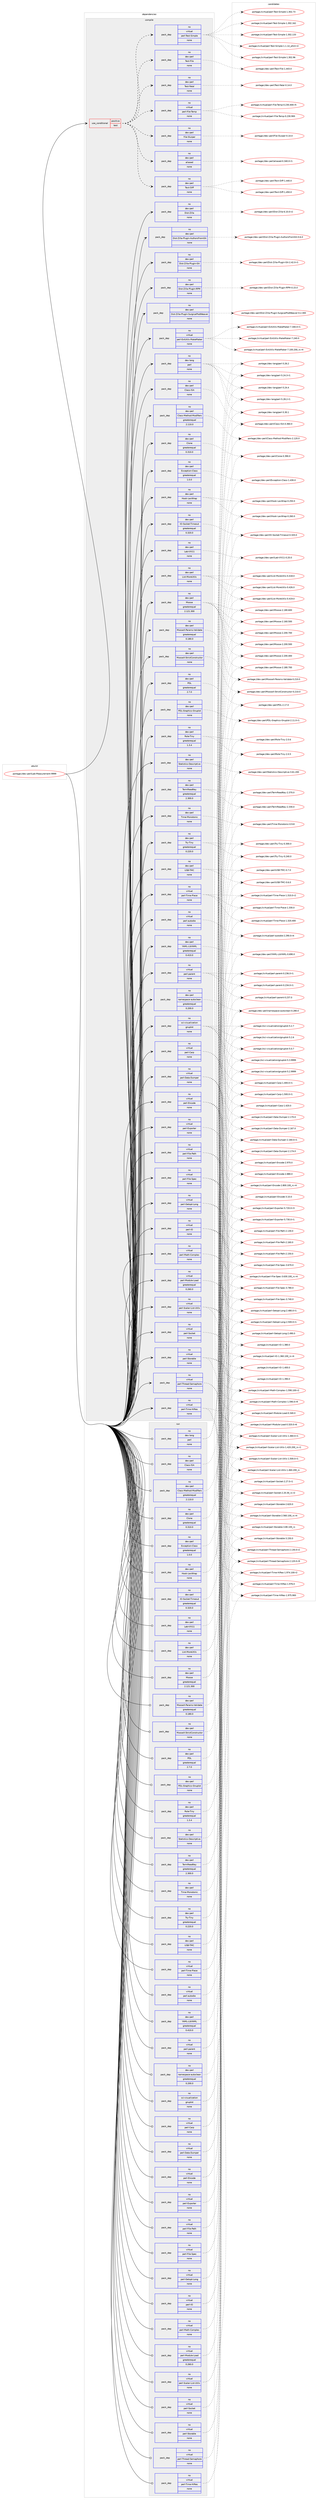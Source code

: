 digraph prolog {

# *************
# Graph options
# *************

newrank=true;
concentrate=true;
compound=true;
graph [rankdir=LR,fontname=Helvetica,fontsize=10,ranksep=1.5];#, ranksep=2.5, nodesep=0.2];
edge  [arrowhead=vee];
node  [fontname=Helvetica,fontsize=10];

# **********
# The ebuild
# **********

subgraph cluster_leftcol {
color=gray;
rank=same;
label=<<i>ebuild</i>>;
id [label="portage://dev-perl/Lab-Measurement-9999", color=red, width=4, href="../dev-perl/Lab-Measurement-9999.svg"];
}

# ****************
# The dependencies
# ****************

subgraph cluster_midcol {
color=gray;
label=<<i>dependencies</i>>;
subgraph cluster_compile {
fillcolor="#eeeeee";
style=filled;
label=<<i>compile</i>>;
subgraph cond122041 {
dependency491034 [label=<<TABLE BORDER="0" CELLBORDER="1" CELLSPACING="0" CELLPADDING="4"><TR><TD ROWSPAN="3" CELLPADDING="10">use_conditional</TD></TR><TR><TD>positive</TD></TR><TR><TD>test</TD></TR></TABLE>>, shape=none, color=red];
subgraph pack363915 {
dependency491035 [label=<<TABLE BORDER="0" CELLBORDER="1" CELLSPACING="0" CELLPADDING="4" WIDTH="220"><TR><TD ROWSPAN="6" CELLPADDING="30">pack_dep</TD></TR><TR><TD WIDTH="110">no</TD></TR><TR><TD>dev-perl</TD></TR><TR><TD>File-Slurper</TD></TR><TR><TD>none</TD></TR><TR><TD></TD></TR></TABLE>>, shape=none, color=blue];
}
dependency491034:e -> dependency491035:w [weight=20,style="dashed",arrowhead="vee"];
subgraph pack363916 {
dependency491036 [label=<<TABLE BORDER="0" CELLBORDER="1" CELLSPACING="0" CELLPADDING="4" WIDTH="220"><TR><TD ROWSPAN="6" CELLPADDING="30">pack_dep</TD></TR><TR><TD WIDTH="110">no</TD></TR><TR><TD>virtual</TD></TR><TR><TD>perl-File-Temp</TD></TR><TR><TD>none</TD></TR><TR><TD></TD></TR></TABLE>>, shape=none, color=blue];
}
dependency491034:e -> dependency491036:w [weight=20,style="dashed",arrowhead="vee"];
subgraph pack363917 {
dependency491037 [label=<<TABLE BORDER="0" CELLBORDER="1" CELLSPACING="0" CELLPADDING="4" WIDTH="220"><TR><TD ROWSPAN="6" CELLPADDING="30">pack_dep</TD></TR><TR><TD WIDTH="110">no</TD></TR><TR><TD>dev-perl</TD></TR><TR><TD>Test-Fatal</TD></TR><TR><TD>none</TD></TR><TR><TD></TD></TR></TABLE>>, shape=none, color=blue];
}
dependency491034:e -> dependency491037:w [weight=20,style="dashed",arrowhead="vee"];
subgraph pack363918 {
dependency491038 [label=<<TABLE BORDER="0" CELLBORDER="1" CELLSPACING="0" CELLPADDING="4" WIDTH="220"><TR><TD ROWSPAN="6" CELLPADDING="30">pack_dep</TD></TR><TR><TD WIDTH="110">no</TD></TR><TR><TD>dev-perl</TD></TR><TR><TD>Test-File</TD></TR><TR><TD>none</TD></TR><TR><TD></TD></TR></TABLE>>, shape=none, color=blue];
}
dependency491034:e -> dependency491038:w [weight=20,style="dashed",arrowhead="vee"];
subgraph pack363919 {
dependency491039 [label=<<TABLE BORDER="0" CELLBORDER="1" CELLSPACING="0" CELLPADDING="4" WIDTH="220"><TR><TD ROWSPAN="6" CELLPADDING="30">pack_dep</TD></TR><TR><TD WIDTH="110">no</TD></TR><TR><TD>virtual</TD></TR><TR><TD>perl-Test-Simple</TD></TR><TR><TD>none</TD></TR><TR><TD></TD></TR></TABLE>>, shape=none, color=blue];
}
dependency491034:e -> dependency491039:w [weight=20,style="dashed",arrowhead="vee"];
subgraph pack363920 {
dependency491040 [label=<<TABLE BORDER="0" CELLBORDER="1" CELLSPACING="0" CELLPADDING="4" WIDTH="220"><TR><TD ROWSPAN="6" CELLPADDING="30">pack_dep</TD></TR><TR><TD WIDTH="110">no</TD></TR><TR><TD>dev-perl</TD></TR><TR><TD>Text-Diff</TD></TR><TR><TD>none</TD></TR><TR><TD></TD></TR></TABLE>>, shape=none, color=blue];
}
dependency491034:e -> dependency491040:w [weight=20,style="dashed",arrowhead="vee"];
subgraph pack363921 {
dependency491041 [label=<<TABLE BORDER="0" CELLBORDER="1" CELLSPACING="0" CELLPADDING="4" WIDTH="220"><TR><TD ROWSPAN="6" CELLPADDING="30">pack_dep</TD></TR><TR><TD WIDTH="110">no</TD></TR><TR><TD>dev-perl</TD></TR><TR><TD>aliased</TD></TR><TR><TD>none</TD></TR><TR><TD></TD></TR></TABLE>>, shape=none, color=blue];
}
dependency491034:e -> dependency491041:w [weight=20,style="dashed",arrowhead="vee"];
}
id:e -> dependency491034:w [weight=20,style="solid",arrowhead="vee"];
subgraph pack363922 {
dependency491042 [label=<<TABLE BORDER="0" CELLBORDER="1" CELLSPACING="0" CELLPADDING="4" WIDTH="220"><TR><TD ROWSPAN="6" CELLPADDING="30">pack_dep</TD></TR><TR><TD WIDTH="110">no</TD></TR><TR><TD>dev-lang</TD></TR><TR><TD>perl</TD></TR><TR><TD>none</TD></TR><TR><TD></TD></TR></TABLE>>, shape=none, color=blue];
}
id:e -> dependency491042:w [weight=20,style="solid",arrowhead="vee"];
subgraph pack363923 {
dependency491043 [label=<<TABLE BORDER="0" CELLBORDER="1" CELLSPACING="0" CELLPADDING="4" WIDTH="220"><TR><TD ROWSPAN="6" CELLPADDING="30">pack_dep</TD></TR><TR><TD WIDTH="110">no</TD></TR><TR><TD>dev-perl</TD></TR><TR><TD>Class-ISA</TD></TR><TR><TD>none</TD></TR><TR><TD></TD></TR></TABLE>>, shape=none, color=blue];
}
id:e -> dependency491043:w [weight=20,style="solid",arrowhead="vee"];
subgraph pack363924 {
dependency491044 [label=<<TABLE BORDER="0" CELLBORDER="1" CELLSPACING="0" CELLPADDING="4" WIDTH="220"><TR><TD ROWSPAN="6" CELLPADDING="30">pack_dep</TD></TR><TR><TD WIDTH="110">no</TD></TR><TR><TD>dev-perl</TD></TR><TR><TD>Class-Method-Modifiers</TD></TR><TR><TD>greaterequal</TD></TR><TR><TD>2.110.0</TD></TR></TABLE>>, shape=none, color=blue];
}
id:e -> dependency491044:w [weight=20,style="solid",arrowhead="vee"];
subgraph pack363925 {
dependency491045 [label=<<TABLE BORDER="0" CELLBORDER="1" CELLSPACING="0" CELLPADDING="4" WIDTH="220"><TR><TD ROWSPAN="6" CELLPADDING="30">pack_dep</TD></TR><TR><TD WIDTH="110">no</TD></TR><TR><TD>dev-perl</TD></TR><TR><TD>Clone</TD></TR><TR><TD>greaterequal</TD></TR><TR><TD>0.310.0</TD></TR></TABLE>>, shape=none, color=blue];
}
id:e -> dependency491045:w [weight=20,style="solid",arrowhead="vee"];
subgraph pack363926 {
dependency491046 [label=<<TABLE BORDER="0" CELLBORDER="1" CELLSPACING="0" CELLPADDING="4" WIDTH="220"><TR><TD ROWSPAN="6" CELLPADDING="30">pack_dep</TD></TR><TR><TD WIDTH="110">no</TD></TR><TR><TD>dev-perl</TD></TR><TR><TD>Dist-Zilla</TD></TR><TR><TD>none</TD></TR><TR><TD></TD></TR></TABLE>>, shape=none, color=blue];
}
id:e -> dependency491046:w [weight=20,style="solid",arrowhead="vee"];
subgraph pack363927 {
dependency491047 [label=<<TABLE BORDER="0" CELLBORDER="1" CELLSPACING="0" CELLPADDING="4" WIDTH="220"><TR><TD ROWSPAN="6" CELLPADDING="30">pack_dep</TD></TR><TR><TD WIDTH="110">no</TD></TR><TR><TD>dev-perl</TD></TR><TR><TD>Dist-Zilla-Plugin-AuthorsFromGit</TD></TR><TR><TD>none</TD></TR><TR><TD></TD></TR></TABLE>>, shape=none, color=blue];
}
id:e -> dependency491047:w [weight=20,style="solid",arrowhead="vee"];
subgraph pack363928 {
dependency491048 [label=<<TABLE BORDER="0" CELLBORDER="1" CELLSPACING="0" CELLPADDING="4" WIDTH="220"><TR><TD ROWSPAN="6" CELLPADDING="30">pack_dep</TD></TR><TR><TD WIDTH="110">no</TD></TR><TR><TD>dev-perl</TD></TR><TR><TD>Dist-Zilla-Plugin-Git</TD></TR><TR><TD>none</TD></TR><TR><TD></TD></TR></TABLE>>, shape=none, color=blue];
}
id:e -> dependency491048:w [weight=20,style="solid",arrowhead="vee"];
subgraph pack363929 {
dependency491049 [label=<<TABLE BORDER="0" CELLBORDER="1" CELLSPACING="0" CELLPADDING="4" WIDTH="220"><TR><TD ROWSPAN="6" CELLPADDING="30">pack_dep</TD></TR><TR><TD WIDTH="110">no</TD></TR><TR><TD>dev-perl</TD></TR><TR><TD>Dist-Zilla-Plugin-RPM</TD></TR><TR><TD>none</TD></TR><TR><TD></TD></TR></TABLE>>, shape=none, color=blue];
}
id:e -> dependency491049:w [weight=20,style="solid",arrowhead="vee"];
subgraph pack363930 {
dependency491050 [label=<<TABLE BORDER="0" CELLBORDER="1" CELLSPACING="0" CELLPADDING="4" WIDTH="220"><TR><TD ROWSPAN="6" CELLPADDING="30">pack_dep</TD></TR><TR><TD WIDTH="110">no</TD></TR><TR><TD>dev-perl</TD></TR><TR><TD>Dist-Zilla-Plugin-SurgicalPodWeaver</TD></TR><TR><TD>none</TD></TR><TR><TD></TD></TR></TABLE>>, shape=none, color=blue];
}
id:e -> dependency491050:w [weight=20,style="solid",arrowhead="vee"];
subgraph pack363931 {
dependency491051 [label=<<TABLE BORDER="0" CELLBORDER="1" CELLSPACING="0" CELLPADDING="4" WIDTH="220"><TR><TD ROWSPAN="6" CELLPADDING="30">pack_dep</TD></TR><TR><TD WIDTH="110">no</TD></TR><TR><TD>dev-perl</TD></TR><TR><TD>Exception-Class</TD></TR><TR><TD>greaterequal</TD></TR><TR><TD>1.0.0</TD></TR></TABLE>>, shape=none, color=blue];
}
id:e -> dependency491051:w [weight=20,style="solid",arrowhead="vee"];
subgraph pack363932 {
dependency491052 [label=<<TABLE BORDER="0" CELLBORDER="1" CELLSPACING="0" CELLPADDING="4" WIDTH="220"><TR><TD ROWSPAN="6" CELLPADDING="30">pack_dep</TD></TR><TR><TD WIDTH="110">no</TD></TR><TR><TD>dev-perl</TD></TR><TR><TD>Hook-LexWrap</TD></TR><TR><TD>none</TD></TR><TR><TD></TD></TR></TABLE>>, shape=none, color=blue];
}
id:e -> dependency491052:w [weight=20,style="solid",arrowhead="vee"];
subgraph pack363933 {
dependency491053 [label=<<TABLE BORDER="0" CELLBORDER="1" CELLSPACING="0" CELLPADDING="4" WIDTH="220"><TR><TD ROWSPAN="6" CELLPADDING="30">pack_dep</TD></TR><TR><TD WIDTH="110">no</TD></TR><TR><TD>dev-perl</TD></TR><TR><TD>IO-Socket-Timeout</TD></TR><TR><TD>greaterequal</TD></TR><TR><TD>0.320.0</TD></TR></TABLE>>, shape=none, color=blue];
}
id:e -> dependency491053:w [weight=20,style="solid",arrowhead="vee"];
subgraph pack363934 {
dependency491054 [label=<<TABLE BORDER="0" CELLBORDER="1" CELLSPACING="0" CELLPADDING="4" WIDTH="220"><TR><TD ROWSPAN="6" CELLPADDING="30">pack_dep</TD></TR><TR><TD WIDTH="110">no</TD></TR><TR><TD>dev-perl</TD></TR><TR><TD>Lab-VXI11</TD></TR><TR><TD>none</TD></TR><TR><TD></TD></TR></TABLE>>, shape=none, color=blue];
}
id:e -> dependency491054:w [weight=20,style="solid",arrowhead="vee"];
subgraph pack363935 {
dependency491055 [label=<<TABLE BORDER="0" CELLBORDER="1" CELLSPACING="0" CELLPADDING="4" WIDTH="220"><TR><TD ROWSPAN="6" CELLPADDING="30">pack_dep</TD></TR><TR><TD WIDTH="110">no</TD></TR><TR><TD>dev-perl</TD></TR><TR><TD>List-MoreUtils</TD></TR><TR><TD>none</TD></TR><TR><TD></TD></TR></TABLE>>, shape=none, color=blue];
}
id:e -> dependency491055:w [weight=20,style="solid",arrowhead="vee"];
subgraph pack363936 {
dependency491056 [label=<<TABLE BORDER="0" CELLBORDER="1" CELLSPACING="0" CELLPADDING="4" WIDTH="220"><TR><TD ROWSPAN="6" CELLPADDING="30">pack_dep</TD></TR><TR><TD WIDTH="110">no</TD></TR><TR><TD>dev-perl</TD></TR><TR><TD>Moose</TD></TR><TR><TD>greaterequal</TD></TR><TR><TD>2.121.300</TD></TR></TABLE>>, shape=none, color=blue];
}
id:e -> dependency491056:w [weight=20,style="solid",arrowhead="vee"];
subgraph pack363937 {
dependency491057 [label=<<TABLE BORDER="0" CELLBORDER="1" CELLSPACING="0" CELLPADDING="4" WIDTH="220"><TR><TD ROWSPAN="6" CELLPADDING="30">pack_dep</TD></TR><TR><TD WIDTH="110">no</TD></TR><TR><TD>dev-perl</TD></TR><TR><TD>MooseX-Params-Validate</TD></TR><TR><TD>greaterequal</TD></TR><TR><TD>0.180.0</TD></TR></TABLE>>, shape=none, color=blue];
}
id:e -> dependency491057:w [weight=20,style="solid",arrowhead="vee"];
subgraph pack363938 {
dependency491058 [label=<<TABLE BORDER="0" CELLBORDER="1" CELLSPACING="0" CELLPADDING="4" WIDTH="220"><TR><TD ROWSPAN="6" CELLPADDING="30">pack_dep</TD></TR><TR><TD WIDTH="110">no</TD></TR><TR><TD>dev-perl</TD></TR><TR><TD>MooseX-StrictConstructor</TD></TR><TR><TD>none</TD></TR><TR><TD></TD></TR></TABLE>>, shape=none, color=blue];
}
id:e -> dependency491058:w [weight=20,style="solid",arrowhead="vee"];
subgraph pack363939 {
dependency491059 [label=<<TABLE BORDER="0" CELLBORDER="1" CELLSPACING="0" CELLPADDING="4" WIDTH="220"><TR><TD ROWSPAN="6" CELLPADDING="30">pack_dep</TD></TR><TR><TD WIDTH="110">no</TD></TR><TR><TD>dev-perl</TD></TR><TR><TD>PDL</TD></TR><TR><TD>greaterequal</TD></TR><TR><TD>2.7.0</TD></TR></TABLE>>, shape=none, color=blue];
}
id:e -> dependency491059:w [weight=20,style="solid",arrowhead="vee"];
subgraph pack363940 {
dependency491060 [label=<<TABLE BORDER="0" CELLBORDER="1" CELLSPACING="0" CELLPADDING="4" WIDTH="220"><TR><TD ROWSPAN="6" CELLPADDING="30">pack_dep</TD></TR><TR><TD WIDTH="110">no</TD></TR><TR><TD>dev-perl</TD></TR><TR><TD>PDL-Graphics-Gnuplot</TD></TR><TR><TD>none</TD></TR><TR><TD></TD></TR></TABLE>>, shape=none, color=blue];
}
id:e -> dependency491060:w [weight=20,style="solid",arrowhead="vee"];
subgraph pack363941 {
dependency491061 [label=<<TABLE BORDER="0" CELLBORDER="1" CELLSPACING="0" CELLPADDING="4" WIDTH="220"><TR><TD ROWSPAN="6" CELLPADDING="30">pack_dep</TD></TR><TR><TD WIDTH="110">no</TD></TR><TR><TD>dev-perl</TD></TR><TR><TD>Role-Tiny</TD></TR><TR><TD>greaterequal</TD></TR><TR><TD>1.3.4</TD></TR></TABLE>>, shape=none, color=blue];
}
id:e -> dependency491061:w [weight=20,style="solid",arrowhead="vee"];
subgraph pack363942 {
dependency491062 [label=<<TABLE BORDER="0" CELLBORDER="1" CELLSPACING="0" CELLPADDING="4" WIDTH="220"><TR><TD ROWSPAN="6" CELLPADDING="30">pack_dep</TD></TR><TR><TD WIDTH="110">no</TD></TR><TR><TD>dev-perl</TD></TR><TR><TD>Statistics-Descriptive</TD></TR><TR><TD>none</TD></TR><TR><TD></TD></TR></TABLE>>, shape=none, color=blue];
}
id:e -> dependency491062:w [weight=20,style="solid",arrowhead="vee"];
subgraph pack363943 {
dependency491063 [label=<<TABLE BORDER="0" CELLBORDER="1" CELLSPACING="0" CELLPADDING="4" WIDTH="220"><TR><TD ROWSPAN="6" CELLPADDING="30">pack_dep</TD></TR><TR><TD WIDTH="110">no</TD></TR><TR><TD>dev-perl</TD></TR><TR><TD>TermReadKey</TD></TR><TR><TD>greaterequal</TD></TR><TR><TD>2.300.0</TD></TR></TABLE>>, shape=none, color=blue];
}
id:e -> dependency491063:w [weight=20,style="solid",arrowhead="vee"];
subgraph pack363944 {
dependency491064 [label=<<TABLE BORDER="0" CELLBORDER="1" CELLSPACING="0" CELLPADDING="4" WIDTH="220"><TR><TD ROWSPAN="6" CELLPADDING="30">pack_dep</TD></TR><TR><TD WIDTH="110">no</TD></TR><TR><TD>dev-perl</TD></TR><TR><TD>Time-Monotonic</TD></TR><TR><TD>none</TD></TR><TR><TD></TD></TR></TABLE>>, shape=none, color=blue];
}
id:e -> dependency491064:w [weight=20,style="solid",arrowhead="vee"];
subgraph pack363945 {
dependency491065 [label=<<TABLE BORDER="0" CELLBORDER="1" CELLSPACING="0" CELLPADDING="4" WIDTH="220"><TR><TD ROWSPAN="6" CELLPADDING="30">pack_dep</TD></TR><TR><TD WIDTH="110">no</TD></TR><TR><TD>dev-perl</TD></TR><TR><TD>Try-Tiny</TD></TR><TR><TD>greaterequal</TD></TR><TR><TD>0.220.0</TD></TR></TABLE>>, shape=none, color=blue];
}
id:e -> dependency491065:w [weight=20,style="solid",arrowhead="vee"];
subgraph pack363946 {
dependency491066 [label=<<TABLE BORDER="0" CELLBORDER="1" CELLSPACING="0" CELLPADDING="4" WIDTH="220"><TR><TD ROWSPAN="6" CELLPADDING="30">pack_dep</TD></TR><TR><TD WIDTH="110">no</TD></TR><TR><TD>dev-perl</TD></TR><TR><TD>USB-TMC</TD></TR><TR><TD>none</TD></TR><TR><TD></TD></TR></TABLE>>, shape=none, color=blue];
}
id:e -> dependency491066:w [weight=20,style="solid",arrowhead="vee"];
subgraph pack363947 {
dependency491067 [label=<<TABLE BORDER="0" CELLBORDER="1" CELLSPACING="0" CELLPADDING="4" WIDTH="220"><TR><TD ROWSPAN="6" CELLPADDING="30">pack_dep</TD></TR><TR><TD WIDTH="110">no</TD></TR><TR><TD>dev-perl</TD></TR><TR><TD>YAML-LibYAML</TD></TR><TR><TD>greaterequal</TD></TR><TR><TD>0.410.0</TD></TR></TABLE>>, shape=none, color=blue];
}
id:e -> dependency491067:w [weight=20,style="solid",arrowhead="vee"];
subgraph pack363948 {
dependency491068 [label=<<TABLE BORDER="0" CELLBORDER="1" CELLSPACING="0" CELLPADDING="4" WIDTH="220"><TR><TD ROWSPAN="6" CELLPADDING="30">pack_dep</TD></TR><TR><TD WIDTH="110">no</TD></TR><TR><TD>dev-perl</TD></TR><TR><TD>namespace-autoclean</TD></TR><TR><TD>greaterequal</TD></TR><TR><TD>0.200.0</TD></TR></TABLE>>, shape=none, color=blue];
}
id:e -> dependency491068:w [weight=20,style="solid",arrowhead="vee"];
subgraph pack363949 {
dependency491069 [label=<<TABLE BORDER="0" CELLBORDER="1" CELLSPACING="0" CELLPADDING="4" WIDTH="220"><TR><TD ROWSPAN="6" CELLPADDING="30">pack_dep</TD></TR><TR><TD WIDTH="110">no</TD></TR><TR><TD>sci-visualization</TD></TR><TR><TD>gnuplot</TD></TR><TR><TD>none</TD></TR><TR><TD></TD></TR></TABLE>>, shape=none, color=blue];
}
id:e -> dependency491069:w [weight=20,style="solid",arrowhead="vee"];
subgraph pack363950 {
dependency491070 [label=<<TABLE BORDER="0" CELLBORDER="1" CELLSPACING="0" CELLPADDING="4" WIDTH="220"><TR><TD ROWSPAN="6" CELLPADDING="30">pack_dep</TD></TR><TR><TD WIDTH="110">no</TD></TR><TR><TD>virtual</TD></TR><TR><TD>perl-Carp</TD></TR><TR><TD>none</TD></TR><TR><TD></TD></TR></TABLE>>, shape=none, color=blue];
}
id:e -> dependency491070:w [weight=20,style="solid",arrowhead="vee"];
subgraph pack363951 {
dependency491071 [label=<<TABLE BORDER="0" CELLBORDER="1" CELLSPACING="0" CELLPADDING="4" WIDTH="220"><TR><TD ROWSPAN="6" CELLPADDING="30">pack_dep</TD></TR><TR><TD WIDTH="110">no</TD></TR><TR><TD>virtual</TD></TR><TR><TD>perl-Data-Dumper</TD></TR><TR><TD>none</TD></TR><TR><TD></TD></TR></TABLE>>, shape=none, color=blue];
}
id:e -> dependency491071:w [weight=20,style="solid",arrowhead="vee"];
subgraph pack363952 {
dependency491072 [label=<<TABLE BORDER="0" CELLBORDER="1" CELLSPACING="0" CELLPADDING="4" WIDTH="220"><TR><TD ROWSPAN="6" CELLPADDING="30">pack_dep</TD></TR><TR><TD WIDTH="110">no</TD></TR><TR><TD>virtual</TD></TR><TR><TD>perl-Encode</TD></TR><TR><TD>none</TD></TR><TR><TD></TD></TR></TABLE>>, shape=none, color=blue];
}
id:e -> dependency491072:w [weight=20,style="solid",arrowhead="vee"];
subgraph pack363953 {
dependency491073 [label=<<TABLE BORDER="0" CELLBORDER="1" CELLSPACING="0" CELLPADDING="4" WIDTH="220"><TR><TD ROWSPAN="6" CELLPADDING="30">pack_dep</TD></TR><TR><TD WIDTH="110">no</TD></TR><TR><TD>virtual</TD></TR><TR><TD>perl-Exporter</TD></TR><TR><TD>none</TD></TR><TR><TD></TD></TR></TABLE>>, shape=none, color=blue];
}
id:e -> dependency491073:w [weight=20,style="solid",arrowhead="vee"];
subgraph pack363954 {
dependency491074 [label=<<TABLE BORDER="0" CELLBORDER="1" CELLSPACING="0" CELLPADDING="4" WIDTH="220"><TR><TD ROWSPAN="6" CELLPADDING="30">pack_dep</TD></TR><TR><TD WIDTH="110">no</TD></TR><TR><TD>virtual</TD></TR><TR><TD>perl-ExtUtils-MakeMaker</TD></TR><TR><TD>none</TD></TR><TR><TD></TD></TR></TABLE>>, shape=none, color=blue];
}
id:e -> dependency491074:w [weight=20,style="solid",arrowhead="vee"];
subgraph pack363955 {
dependency491075 [label=<<TABLE BORDER="0" CELLBORDER="1" CELLSPACING="0" CELLPADDING="4" WIDTH="220"><TR><TD ROWSPAN="6" CELLPADDING="30">pack_dep</TD></TR><TR><TD WIDTH="110">no</TD></TR><TR><TD>virtual</TD></TR><TR><TD>perl-File-Path</TD></TR><TR><TD>none</TD></TR><TR><TD></TD></TR></TABLE>>, shape=none, color=blue];
}
id:e -> dependency491075:w [weight=20,style="solid",arrowhead="vee"];
subgraph pack363956 {
dependency491076 [label=<<TABLE BORDER="0" CELLBORDER="1" CELLSPACING="0" CELLPADDING="4" WIDTH="220"><TR><TD ROWSPAN="6" CELLPADDING="30">pack_dep</TD></TR><TR><TD WIDTH="110">no</TD></TR><TR><TD>virtual</TD></TR><TR><TD>perl-File-Spec</TD></TR><TR><TD>none</TD></TR><TR><TD></TD></TR></TABLE>>, shape=none, color=blue];
}
id:e -> dependency491076:w [weight=20,style="solid",arrowhead="vee"];
subgraph pack363957 {
dependency491077 [label=<<TABLE BORDER="0" CELLBORDER="1" CELLSPACING="0" CELLPADDING="4" WIDTH="220"><TR><TD ROWSPAN="6" CELLPADDING="30">pack_dep</TD></TR><TR><TD WIDTH="110">no</TD></TR><TR><TD>virtual</TD></TR><TR><TD>perl-Getopt-Long</TD></TR><TR><TD>none</TD></TR><TR><TD></TD></TR></TABLE>>, shape=none, color=blue];
}
id:e -> dependency491077:w [weight=20,style="solid",arrowhead="vee"];
subgraph pack363958 {
dependency491078 [label=<<TABLE BORDER="0" CELLBORDER="1" CELLSPACING="0" CELLPADDING="4" WIDTH="220"><TR><TD ROWSPAN="6" CELLPADDING="30">pack_dep</TD></TR><TR><TD WIDTH="110">no</TD></TR><TR><TD>virtual</TD></TR><TR><TD>perl-IO</TD></TR><TR><TD>none</TD></TR><TR><TD></TD></TR></TABLE>>, shape=none, color=blue];
}
id:e -> dependency491078:w [weight=20,style="solid",arrowhead="vee"];
subgraph pack363959 {
dependency491079 [label=<<TABLE BORDER="0" CELLBORDER="1" CELLSPACING="0" CELLPADDING="4" WIDTH="220"><TR><TD ROWSPAN="6" CELLPADDING="30">pack_dep</TD></TR><TR><TD WIDTH="110">no</TD></TR><TR><TD>virtual</TD></TR><TR><TD>perl-Math-Complex</TD></TR><TR><TD>none</TD></TR><TR><TD></TD></TR></TABLE>>, shape=none, color=blue];
}
id:e -> dependency491079:w [weight=20,style="solid",arrowhead="vee"];
subgraph pack363960 {
dependency491080 [label=<<TABLE BORDER="0" CELLBORDER="1" CELLSPACING="0" CELLPADDING="4" WIDTH="220"><TR><TD ROWSPAN="6" CELLPADDING="30">pack_dep</TD></TR><TR><TD WIDTH="110">no</TD></TR><TR><TD>virtual</TD></TR><TR><TD>perl-Module-Load</TD></TR><TR><TD>greaterequal</TD></TR><TR><TD>0.260.0</TD></TR></TABLE>>, shape=none, color=blue];
}
id:e -> dependency491080:w [weight=20,style="solid",arrowhead="vee"];
subgraph pack363961 {
dependency491081 [label=<<TABLE BORDER="0" CELLBORDER="1" CELLSPACING="0" CELLPADDING="4" WIDTH="220"><TR><TD ROWSPAN="6" CELLPADDING="30">pack_dep</TD></TR><TR><TD WIDTH="110">no</TD></TR><TR><TD>virtual</TD></TR><TR><TD>perl-Scalar-List-Utils</TD></TR><TR><TD>none</TD></TR><TR><TD></TD></TR></TABLE>>, shape=none, color=blue];
}
id:e -> dependency491081:w [weight=20,style="solid",arrowhead="vee"];
subgraph pack363962 {
dependency491082 [label=<<TABLE BORDER="0" CELLBORDER="1" CELLSPACING="0" CELLPADDING="4" WIDTH="220"><TR><TD ROWSPAN="6" CELLPADDING="30">pack_dep</TD></TR><TR><TD WIDTH="110">no</TD></TR><TR><TD>virtual</TD></TR><TR><TD>perl-Socket</TD></TR><TR><TD>none</TD></TR><TR><TD></TD></TR></TABLE>>, shape=none, color=blue];
}
id:e -> dependency491082:w [weight=20,style="solid",arrowhead="vee"];
subgraph pack363963 {
dependency491083 [label=<<TABLE BORDER="0" CELLBORDER="1" CELLSPACING="0" CELLPADDING="4" WIDTH="220"><TR><TD ROWSPAN="6" CELLPADDING="30">pack_dep</TD></TR><TR><TD WIDTH="110">no</TD></TR><TR><TD>virtual</TD></TR><TR><TD>perl-Storable</TD></TR><TR><TD>none</TD></TR><TR><TD></TD></TR></TABLE>>, shape=none, color=blue];
}
id:e -> dependency491083:w [weight=20,style="solid",arrowhead="vee"];
subgraph pack363964 {
dependency491084 [label=<<TABLE BORDER="0" CELLBORDER="1" CELLSPACING="0" CELLPADDING="4" WIDTH="220"><TR><TD ROWSPAN="6" CELLPADDING="30">pack_dep</TD></TR><TR><TD WIDTH="110">no</TD></TR><TR><TD>virtual</TD></TR><TR><TD>perl-Thread-Semaphore</TD></TR><TR><TD>none</TD></TR><TR><TD></TD></TR></TABLE>>, shape=none, color=blue];
}
id:e -> dependency491084:w [weight=20,style="solid",arrowhead="vee"];
subgraph pack363965 {
dependency491085 [label=<<TABLE BORDER="0" CELLBORDER="1" CELLSPACING="0" CELLPADDING="4" WIDTH="220"><TR><TD ROWSPAN="6" CELLPADDING="30">pack_dep</TD></TR><TR><TD WIDTH="110">no</TD></TR><TR><TD>virtual</TD></TR><TR><TD>perl-Time-HiRes</TD></TR><TR><TD>none</TD></TR><TR><TD></TD></TR></TABLE>>, shape=none, color=blue];
}
id:e -> dependency491085:w [weight=20,style="solid",arrowhead="vee"];
subgraph pack363966 {
dependency491086 [label=<<TABLE BORDER="0" CELLBORDER="1" CELLSPACING="0" CELLPADDING="4" WIDTH="220"><TR><TD ROWSPAN="6" CELLPADDING="30">pack_dep</TD></TR><TR><TD WIDTH="110">no</TD></TR><TR><TD>virtual</TD></TR><TR><TD>perl-Time-Piece</TD></TR><TR><TD>none</TD></TR><TR><TD></TD></TR></TABLE>>, shape=none, color=blue];
}
id:e -> dependency491086:w [weight=20,style="solid",arrowhead="vee"];
subgraph pack363967 {
dependency491087 [label=<<TABLE BORDER="0" CELLBORDER="1" CELLSPACING="0" CELLPADDING="4" WIDTH="220"><TR><TD ROWSPAN="6" CELLPADDING="30">pack_dep</TD></TR><TR><TD WIDTH="110">no</TD></TR><TR><TD>virtual</TD></TR><TR><TD>perl-autodie</TD></TR><TR><TD>none</TD></TR><TR><TD></TD></TR></TABLE>>, shape=none, color=blue];
}
id:e -> dependency491087:w [weight=20,style="solid",arrowhead="vee"];
subgraph pack363968 {
dependency491088 [label=<<TABLE BORDER="0" CELLBORDER="1" CELLSPACING="0" CELLPADDING="4" WIDTH="220"><TR><TD ROWSPAN="6" CELLPADDING="30">pack_dep</TD></TR><TR><TD WIDTH="110">no</TD></TR><TR><TD>virtual</TD></TR><TR><TD>perl-parent</TD></TR><TR><TD>none</TD></TR><TR><TD></TD></TR></TABLE>>, shape=none, color=blue];
}
id:e -> dependency491088:w [weight=20,style="solid",arrowhead="vee"];
}
subgraph cluster_compileandrun {
fillcolor="#eeeeee";
style=filled;
label=<<i>compile and run</i>>;
}
subgraph cluster_run {
fillcolor="#eeeeee";
style=filled;
label=<<i>run</i>>;
subgraph pack363969 {
dependency491089 [label=<<TABLE BORDER="0" CELLBORDER="1" CELLSPACING="0" CELLPADDING="4" WIDTH="220"><TR><TD ROWSPAN="6" CELLPADDING="30">pack_dep</TD></TR><TR><TD WIDTH="110">no</TD></TR><TR><TD>dev-lang</TD></TR><TR><TD>perl</TD></TR><TR><TD>none</TD></TR><TR><TD></TD></TR></TABLE>>, shape=none, color=blue];
}
id:e -> dependency491089:w [weight=20,style="solid",arrowhead="odot"];
subgraph pack363970 {
dependency491090 [label=<<TABLE BORDER="0" CELLBORDER="1" CELLSPACING="0" CELLPADDING="4" WIDTH="220"><TR><TD ROWSPAN="6" CELLPADDING="30">pack_dep</TD></TR><TR><TD WIDTH="110">no</TD></TR><TR><TD>dev-perl</TD></TR><TR><TD>Class-ISA</TD></TR><TR><TD>none</TD></TR><TR><TD></TD></TR></TABLE>>, shape=none, color=blue];
}
id:e -> dependency491090:w [weight=20,style="solid",arrowhead="odot"];
subgraph pack363971 {
dependency491091 [label=<<TABLE BORDER="0" CELLBORDER="1" CELLSPACING="0" CELLPADDING="4" WIDTH="220"><TR><TD ROWSPAN="6" CELLPADDING="30">pack_dep</TD></TR><TR><TD WIDTH="110">no</TD></TR><TR><TD>dev-perl</TD></TR><TR><TD>Class-Method-Modifiers</TD></TR><TR><TD>greaterequal</TD></TR><TR><TD>2.110.0</TD></TR></TABLE>>, shape=none, color=blue];
}
id:e -> dependency491091:w [weight=20,style="solid",arrowhead="odot"];
subgraph pack363972 {
dependency491092 [label=<<TABLE BORDER="0" CELLBORDER="1" CELLSPACING="0" CELLPADDING="4" WIDTH="220"><TR><TD ROWSPAN="6" CELLPADDING="30">pack_dep</TD></TR><TR><TD WIDTH="110">no</TD></TR><TR><TD>dev-perl</TD></TR><TR><TD>Clone</TD></TR><TR><TD>greaterequal</TD></TR><TR><TD>0.310.0</TD></TR></TABLE>>, shape=none, color=blue];
}
id:e -> dependency491092:w [weight=20,style="solid",arrowhead="odot"];
subgraph pack363973 {
dependency491093 [label=<<TABLE BORDER="0" CELLBORDER="1" CELLSPACING="0" CELLPADDING="4" WIDTH="220"><TR><TD ROWSPAN="6" CELLPADDING="30">pack_dep</TD></TR><TR><TD WIDTH="110">no</TD></TR><TR><TD>dev-perl</TD></TR><TR><TD>Exception-Class</TD></TR><TR><TD>greaterequal</TD></TR><TR><TD>1.0.0</TD></TR></TABLE>>, shape=none, color=blue];
}
id:e -> dependency491093:w [weight=20,style="solid",arrowhead="odot"];
subgraph pack363974 {
dependency491094 [label=<<TABLE BORDER="0" CELLBORDER="1" CELLSPACING="0" CELLPADDING="4" WIDTH="220"><TR><TD ROWSPAN="6" CELLPADDING="30">pack_dep</TD></TR><TR><TD WIDTH="110">no</TD></TR><TR><TD>dev-perl</TD></TR><TR><TD>Hook-LexWrap</TD></TR><TR><TD>none</TD></TR><TR><TD></TD></TR></TABLE>>, shape=none, color=blue];
}
id:e -> dependency491094:w [weight=20,style="solid",arrowhead="odot"];
subgraph pack363975 {
dependency491095 [label=<<TABLE BORDER="0" CELLBORDER="1" CELLSPACING="0" CELLPADDING="4" WIDTH="220"><TR><TD ROWSPAN="6" CELLPADDING="30">pack_dep</TD></TR><TR><TD WIDTH="110">no</TD></TR><TR><TD>dev-perl</TD></TR><TR><TD>IO-Socket-Timeout</TD></TR><TR><TD>greaterequal</TD></TR><TR><TD>0.320.0</TD></TR></TABLE>>, shape=none, color=blue];
}
id:e -> dependency491095:w [weight=20,style="solid",arrowhead="odot"];
subgraph pack363976 {
dependency491096 [label=<<TABLE BORDER="0" CELLBORDER="1" CELLSPACING="0" CELLPADDING="4" WIDTH="220"><TR><TD ROWSPAN="6" CELLPADDING="30">pack_dep</TD></TR><TR><TD WIDTH="110">no</TD></TR><TR><TD>dev-perl</TD></TR><TR><TD>Lab-VXI11</TD></TR><TR><TD>none</TD></TR><TR><TD></TD></TR></TABLE>>, shape=none, color=blue];
}
id:e -> dependency491096:w [weight=20,style="solid",arrowhead="odot"];
subgraph pack363977 {
dependency491097 [label=<<TABLE BORDER="0" CELLBORDER="1" CELLSPACING="0" CELLPADDING="4" WIDTH="220"><TR><TD ROWSPAN="6" CELLPADDING="30">pack_dep</TD></TR><TR><TD WIDTH="110">no</TD></TR><TR><TD>dev-perl</TD></TR><TR><TD>List-MoreUtils</TD></TR><TR><TD>none</TD></TR><TR><TD></TD></TR></TABLE>>, shape=none, color=blue];
}
id:e -> dependency491097:w [weight=20,style="solid",arrowhead="odot"];
subgraph pack363978 {
dependency491098 [label=<<TABLE BORDER="0" CELLBORDER="1" CELLSPACING="0" CELLPADDING="4" WIDTH="220"><TR><TD ROWSPAN="6" CELLPADDING="30">pack_dep</TD></TR><TR><TD WIDTH="110">no</TD></TR><TR><TD>dev-perl</TD></TR><TR><TD>Moose</TD></TR><TR><TD>greaterequal</TD></TR><TR><TD>2.121.300</TD></TR></TABLE>>, shape=none, color=blue];
}
id:e -> dependency491098:w [weight=20,style="solid",arrowhead="odot"];
subgraph pack363979 {
dependency491099 [label=<<TABLE BORDER="0" CELLBORDER="1" CELLSPACING="0" CELLPADDING="4" WIDTH="220"><TR><TD ROWSPAN="6" CELLPADDING="30">pack_dep</TD></TR><TR><TD WIDTH="110">no</TD></TR><TR><TD>dev-perl</TD></TR><TR><TD>MooseX-Params-Validate</TD></TR><TR><TD>greaterequal</TD></TR><TR><TD>0.180.0</TD></TR></TABLE>>, shape=none, color=blue];
}
id:e -> dependency491099:w [weight=20,style="solid",arrowhead="odot"];
subgraph pack363980 {
dependency491100 [label=<<TABLE BORDER="0" CELLBORDER="1" CELLSPACING="0" CELLPADDING="4" WIDTH="220"><TR><TD ROWSPAN="6" CELLPADDING="30">pack_dep</TD></TR><TR><TD WIDTH="110">no</TD></TR><TR><TD>dev-perl</TD></TR><TR><TD>MooseX-StrictConstructor</TD></TR><TR><TD>none</TD></TR><TR><TD></TD></TR></TABLE>>, shape=none, color=blue];
}
id:e -> dependency491100:w [weight=20,style="solid",arrowhead="odot"];
subgraph pack363981 {
dependency491101 [label=<<TABLE BORDER="0" CELLBORDER="1" CELLSPACING="0" CELLPADDING="4" WIDTH="220"><TR><TD ROWSPAN="6" CELLPADDING="30">pack_dep</TD></TR><TR><TD WIDTH="110">no</TD></TR><TR><TD>dev-perl</TD></TR><TR><TD>PDL</TD></TR><TR><TD>greaterequal</TD></TR><TR><TD>2.7.0</TD></TR></TABLE>>, shape=none, color=blue];
}
id:e -> dependency491101:w [weight=20,style="solid",arrowhead="odot"];
subgraph pack363982 {
dependency491102 [label=<<TABLE BORDER="0" CELLBORDER="1" CELLSPACING="0" CELLPADDING="4" WIDTH="220"><TR><TD ROWSPAN="6" CELLPADDING="30">pack_dep</TD></TR><TR><TD WIDTH="110">no</TD></TR><TR><TD>dev-perl</TD></TR><TR><TD>PDL-Graphics-Gnuplot</TD></TR><TR><TD>none</TD></TR><TR><TD></TD></TR></TABLE>>, shape=none, color=blue];
}
id:e -> dependency491102:w [weight=20,style="solid",arrowhead="odot"];
subgraph pack363983 {
dependency491103 [label=<<TABLE BORDER="0" CELLBORDER="1" CELLSPACING="0" CELLPADDING="4" WIDTH="220"><TR><TD ROWSPAN="6" CELLPADDING="30">pack_dep</TD></TR><TR><TD WIDTH="110">no</TD></TR><TR><TD>dev-perl</TD></TR><TR><TD>Role-Tiny</TD></TR><TR><TD>greaterequal</TD></TR><TR><TD>1.3.4</TD></TR></TABLE>>, shape=none, color=blue];
}
id:e -> dependency491103:w [weight=20,style="solid",arrowhead="odot"];
subgraph pack363984 {
dependency491104 [label=<<TABLE BORDER="0" CELLBORDER="1" CELLSPACING="0" CELLPADDING="4" WIDTH="220"><TR><TD ROWSPAN="6" CELLPADDING="30">pack_dep</TD></TR><TR><TD WIDTH="110">no</TD></TR><TR><TD>dev-perl</TD></TR><TR><TD>Statistics-Descriptive</TD></TR><TR><TD>none</TD></TR><TR><TD></TD></TR></TABLE>>, shape=none, color=blue];
}
id:e -> dependency491104:w [weight=20,style="solid",arrowhead="odot"];
subgraph pack363985 {
dependency491105 [label=<<TABLE BORDER="0" CELLBORDER="1" CELLSPACING="0" CELLPADDING="4" WIDTH="220"><TR><TD ROWSPAN="6" CELLPADDING="30">pack_dep</TD></TR><TR><TD WIDTH="110">no</TD></TR><TR><TD>dev-perl</TD></TR><TR><TD>TermReadKey</TD></TR><TR><TD>greaterequal</TD></TR><TR><TD>2.300.0</TD></TR></TABLE>>, shape=none, color=blue];
}
id:e -> dependency491105:w [weight=20,style="solid",arrowhead="odot"];
subgraph pack363986 {
dependency491106 [label=<<TABLE BORDER="0" CELLBORDER="1" CELLSPACING="0" CELLPADDING="4" WIDTH="220"><TR><TD ROWSPAN="6" CELLPADDING="30">pack_dep</TD></TR><TR><TD WIDTH="110">no</TD></TR><TR><TD>dev-perl</TD></TR><TR><TD>Time-Monotonic</TD></TR><TR><TD>none</TD></TR><TR><TD></TD></TR></TABLE>>, shape=none, color=blue];
}
id:e -> dependency491106:w [weight=20,style="solid",arrowhead="odot"];
subgraph pack363987 {
dependency491107 [label=<<TABLE BORDER="0" CELLBORDER="1" CELLSPACING="0" CELLPADDING="4" WIDTH="220"><TR><TD ROWSPAN="6" CELLPADDING="30">pack_dep</TD></TR><TR><TD WIDTH="110">no</TD></TR><TR><TD>dev-perl</TD></TR><TR><TD>Try-Tiny</TD></TR><TR><TD>greaterequal</TD></TR><TR><TD>0.220.0</TD></TR></TABLE>>, shape=none, color=blue];
}
id:e -> dependency491107:w [weight=20,style="solid",arrowhead="odot"];
subgraph pack363988 {
dependency491108 [label=<<TABLE BORDER="0" CELLBORDER="1" CELLSPACING="0" CELLPADDING="4" WIDTH="220"><TR><TD ROWSPAN="6" CELLPADDING="30">pack_dep</TD></TR><TR><TD WIDTH="110">no</TD></TR><TR><TD>dev-perl</TD></TR><TR><TD>USB-TMC</TD></TR><TR><TD>none</TD></TR><TR><TD></TD></TR></TABLE>>, shape=none, color=blue];
}
id:e -> dependency491108:w [weight=20,style="solid",arrowhead="odot"];
subgraph pack363989 {
dependency491109 [label=<<TABLE BORDER="0" CELLBORDER="1" CELLSPACING="0" CELLPADDING="4" WIDTH="220"><TR><TD ROWSPAN="6" CELLPADDING="30">pack_dep</TD></TR><TR><TD WIDTH="110">no</TD></TR><TR><TD>dev-perl</TD></TR><TR><TD>YAML-LibYAML</TD></TR><TR><TD>greaterequal</TD></TR><TR><TD>0.410.0</TD></TR></TABLE>>, shape=none, color=blue];
}
id:e -> dependency491109:w [weight=20,style="solid",arrowhead="odot"];
subgraph pack363990 {
dependency491110 [label=<<TABLE BORDER="0" CELLBORDER="1" CELLSPACING="0" CELLPADDING="4" WIDTH="220"><TR><TD ROWSPAN="6" CELLPADDING="30">pack_dep</TD></TR><TR><TD WIDTH="110">no</TD></TR><TR><TD>dev-perl</TD></TR><TR><TD>namespace-autoclean</TD></TR><TR><TD>greaterequal</TD></TR><TR><TD>0.200.0</TD></TR></TABLE>>, shape=none, color=blue];
}
id:e -> dependency491110:w [weight=20,style="solid",arrowhead="odot"];
subgraph pack363991 {
dependency491111 [label=<<TABLE BORDER="0" CELLBORDER="1" CELLSPACING="0" CELLPADDING="4" WIDTH="220"><TR><TD ROWSPAN="6" CELLPADDING="30">pack_dep</TD></TR><TR><TD WIDTH="110">no</TD></TR><TR><TD>sci-visualization</TD></TR><TR><TD>gnuplot</TD></TR><TR><TD>none</TD></TR><TR><TD></TD></TR></TABLE>>, shape=none, color=blue];
}
id:e -> dependency491111:w [weight=20,style="solid",arrowhead="odot"];
subgraph pack363992 {
dependency491112 [label=<<TABLE BORDER="0" CELLBORDER="1" CELLSPACING="0" CELLPADDING="4" WIDTH="220"><TR><TD ROWSPAN="6" CELLPADDING="30">pack_dep</TD></TR><TR><TD WIDTH="110">no</TD></TR><TR><TD>virtual</TD></TR><TR><TD>perl-Carp</TD></TR><TR><TD>none</TD></TR><TR><TD></TD></TR></TABLE>>, shape=none, color=blue];
}
id:e -> dependency491112:w [weight=20,style="solid",arrowhead="odot"];
subgraph pack363993 {
dependency491113 [label=<<TABLE BORDER="0" CELLBORDER="1" CELLSPACING="0" CELLPADDING="4" WIDTH="220"><TR><TD ROWSPAN="6" CELLPADDING="30">pack_dep</TD></TR><TR><TD WIDTH="110">no</TD></TR><TR><TD>virtual</TD></TR><TR><TD>perl-Data-Dumper</TD></TR><TR><TD>none</TD></TR><TR><TD></TD></TR></TABLE>>, shape=none, color=blue];
}
id:e -> dependency491113:w [weight=20,style="solid",arrowhead="odot"];
subgraph pack363994 {
dependency491114 [label=<<TABLE BORDER="0" CELLBORDER="1" CELLSPACING="0" CELLPADDING="4" WIDTH="220"><TR><TD ROWSPAN="6" CELLPADDING="30">pack_dep</TD></TR><TR><TD WIDTH="110">no</TD></TR><TR><TD>virtual</TD></TR><TR><TD>perl-Encode</TD></TR><TR><TD>none</TD></TR><TR><TD></TD></TR></TABLE>>, shape=none, color=blue];
}
id:e -> dependency491114:w [weight=20,style="solid",arrowhead="odot"];
subgraph pack363995 {
dependency491115 [label=<<TABLE BORDER="0" CELLBORDER="1" CELLSPACING="0" CELLPADDING="4" WIDTH="220"><TR><TD ROWSPAN="6" CELLPADDING="30">pack_dep</TD></TR><TR><TD WIDTH="110">no</TD></TR><TR><TD>virtual</TD></TR><TR><TD>perl-Exporter</TD></TR><TR><TD>none</TD></TR><TR><TD></TD></TR></TABLE>>, shape=none, color=blue];
}
id:e -> dependency491115:w [weight=20,style="solid",arrowhead="odot"];
subgraph pack363996 {
dependency491116 [label=<<TABLE BORDER="0" CELLBORDER="1" CELLSPACING="0" CELLPADDING="4" WIDTH="220"><TR><TD ROWSPAN="6" CELLPADDING="30">pack_dep</TD></TR><TR><TD WIDTH="110">no</TD></TR><TR><TD>virtual</TD></TR><TR><TD>perl-File-Path</TD></TR><TR><TD>none</TD></TR><TR><TD></TD></TR></TABLE>>, shape=none, color=blue];
}
id:e -> dependency491116:w [weight=20,style="solid",arrowhead="odot"];
subgraph pack363997 {
dependency491117 [label=<<TABLE BORDER="0" CELLBORDER="1" CELLSPACING="0" CELLPADDING="4" WIDTH="220"><TR><TD ROWSPAN="6" CELLPADDING="30">pack_dep</TD></TR><TR><TD WIDTH="110">no</TD></TR><TR><TD>virtual</TD></TR><TR><TD>perl-File-Spec</TD></TR><TR><TD>none</TD></TR><TR><TD></TD></TR></TABLE>>, shape=none, color=blue];
}
id:e -> dependency491117:w [weight=20,style="solid",arrowhead="odot"];
subgraph pack363998 {
dependency491118 [label=<<TABLE BORDER="0" CELLBORDER="1" CELLSPACING="0" CELLPADDING="4" WIDTH="220"><TR><TD ROWSPAN="6" CELLPADDING="30">pack_dep</TD></TR><TR><TD WIDTH="110">no</TD></TR><TR><TD>virtual</TD></TR><TR><TD>perl-Getopt-Long</TD></TR><TR><TD>none</TD></TR><TR><TD></TD></TR></TABLE>>, shape=none, color=blue];
}
id:e -> dependency491118:w [weight=20,style="solid",arrowhead="odot"];
subgraph pack363999 {
dependency491119 [label=<<TABLE BORDER="0" CELLBORDER="1" CELLSPACING="0" CELLPADDING="4" WIDTH="220"><TR><TD ROWSPAN="6" CELLPADDING="30">pack_dep</TD></TR><TR><TD WIDTH="110">no</TD></TR><TR><TD>virtual</TD></TR><TR><TD>perl-IO</TD></TR><TR><TD>none</TD></TR><TR><TD></TD></TR></TABLE>>, shape=none, color=blue];
}
id:e -> dependency491119:w [weight=20,style="solid",arrowhead="odot"];
subgraph pack364000 {
dependency491120 [label=<<TABLE BORDER="0" CELLBORDER="1" CELLSPACING="0" CELLPADDING="4" WIDTH="220"><TR><TD ROWSPAN="6" CELLPADDING="30">pack_dep</TD></TR><TR><TD WIDTH="110">no</TD></TR><TR><TD>virtual</TD></TR><TR><TD>perl-Math-Complex</TD></TR><TR><TD>none</TD></TR><TR><TD></TD></TR></TABLE>>, shape=none, color=blue];
}
id:e -> dependency491120:w [weight=20,style="solid",arrowhead="odot"];
subgraph pack364001 {
dependency491121 [label=<<TABLE BORDER="0" CELLBORDER="1" CELLSPACING="0" CELLPADDING="4" WIDTH="220"><TR><TD ROWSPAN="6" CELLPADDING="30">pack_dep</TD></TR><TR><TD WIDTH="110">no</TD></TR><TR><TD>virtual</TD></TR><TR><TD>perl-Module-Load</TD></TR><TR><TD>greaterequal</TD></TR><TR><TD>0.260.0</TD></TR></TABLE>>, shape=none, color=blue];
}
id:e -> dependency491121:w [weight=20,style="solid",arrowhead="odot"];
subgraph pack364002 {
dependency491122 [label=<<TABLE BORDER="0" CELLBORDER="1" CELLSPACING="0" CELLPADDING="4" WIDTH="220"><TR><TD ROWSPAN="6" CELLPADDING="30">pack_dep</TD></TR><TR><TD WIDTH="110">no</TD></TR><TR><TD>virtual</TD></TR><TR><TD>perl-Scalar-List-Utils</TD></TR><TR><TD>none</TD></TR><TR><TD></TD></TR></TABLE>>, shape=none, color=blue];
}
id:e -> dependency491122:w [weight=20,style="solid",arrowhead="odot"];
subgraph pack364003 {
dependency491123 [label=<<TABLE BORDER="0" CELLBORDER="1" CELLSPACING="0" CELLPADDING="4" WIDTH="220"><TR><TD ROWSPAN="6" CELLPADDING="30">pack_dep</TD></TR><TR><TD WIDTH="110">no</TD></TR><TR><TD>virtual</TD></TR><TR><TD>perl-Socket</TD></TR><TR><TD>none</TD></TR><TR><TD></TD></TR></TABLE>>, shape=none, color=blue];
}
id:e -> dependency491123:w [weight=20,style="solid",arrowhead="odot"];
subgraph pack364004 {
dependency491124 [label=<<TABLE BORDER="0" CELLBORDER="1" CELLSPACING="0" CELLPADDING="4" WIDTH="220"><TR><TD ROWSPAN="6" CELLPADDING="30">pack_dep</TD></TR><TR><TD WIDTH="110">no</TD></TR><TR><TD>virtual</TD></TR><TR><TD>perl-Storable</TD></TR><TR><TD>none</TD></TR><TR><TD></TD></TR></TABLE>>, shape=none, color=blue];
}
id:e -> dependency491124:w [weight=20,style="solid",arrowhead="odot"];
subgraph pack364005 {
dependency491125 [label=<<TABLE BORDER="0" CELLBORDER="1" CELLSPACING="0" CELLPADDING="4" WIDTH="220"><TR><TD ROWSPAN="6" CELLPADDING="30">pack_dep</TD></TR><TR><TD WIDTH="110">no</TD></TR><TR><TD>virtual</TD></TR><TR><TD>perl-Thread-Semaphore</TD></TR><TR><TD>none</TD></TR><TR><TD></TD></TR></TABLE>>, shape=none, color=blue];
}
id:e -> dependency491125:w [weight=20,style="solid",arrowhead="odot"];
subgraph pack364006 {
dependency491126 [label=<<TABLE BORDER="0" CELLBORDER="1" CELLSPACING="0" CELLPADDING="4" WIDTH="220"><TR><TD ROWSPAN="6" CELLPADDING="30">pack_dep</TD></TR><TR><TD WIDTH="110">no</TD></TR><TR><TD>virtual</TD></TR><TR><TD>perl-Time-HiRes</TD></TR><TR><TD>none</TD></TR><TR><TD></TD></TR></TABLE>>, shape=none, color=blue];
}
id:e -> dependency491126:w [weight=20,style="solid",arrowhead="odot"];
subgraph pack364007 {
dependency491127 [label=<<TABLE BORDER="0" CELLBORDER="1" CELLSPACING="0" CELLPADDING="4" WIDTH="220"><TR><TD ROWSPAN="6" CELLPADDING="30">pack_dep</TD></TR><TR><TD WIDTH="110">no</TD></TR><TR><TD>virtual</TD></TR><TR><TD>perl-Time-Piece</TD></TR><TR><TD>none</TD></TR><TR><TD></TD></TR></TABLE>>, shape=none, color=blue];
}
id:e -> dependency491127:w [weight=20,style="solid",arrowhead="odot"];
subgraph pack364008 {
dependency491128 [label=<<TABLE BORDER="0" CELLBORDER="1" CELLSPACING="0" CELLPADDING="4" WIDTH="220"><TR><TD ROWSPAN="6" CELLPADDING="30">pack_dep</TD></TR><TR><TD WIDTH="110">no</TD></TR><TR><TD>virtual</TD></TR><TR><TD>perl-autodie</TD></TR><TR><TD>none</TD></TR><TR><TD></TD></TR></TABLE>>, shape=none, color=blue];
}
id:e -> dependency491128:w [weight=20,style="solid",arrowhead="odot"];
subgraph pack364009 {
dependency491129 [label=<<TABLE BORDER="0" CELLBORDER="1" CELLSPACING="0" CELLPADDING="4" WIDTH="220"><TR><TD ROWSPAN="6" CELLPADDING="30">pack_dep</TD></TR><TR><TD WIDTH="110">no</TD></TR><TR><TD>virtual</TD></TR><TR><TD>perl-parent</TD></TR><TR><TD>none</TD></TR><TR><TD></TD></TR></TABLE>>, shape=none, color=blue];
}
id:e -> dependency491129:w [weight=20,style="solid",arrowhead="odot"];
}
}

# **************
# The candidates
# **************

subgraph cluster_choices {
rank=same;
color=gray;
label=<<i>candidates</i>>;

subgraph choice363915 {
color=black;
nodesep=1;
choice100101118451121011141084770105108101458310811711411210111445484649484648 [label="portage://dev-perl/File-Slurper-0.10.0", color=red, width=4,href="../dev-perl/File-Slurper-0.10.0.svg"];
dependency491035:e -> choice100101118451121011141084770105108101458310811711411210111445484649484648:w [style=dotted,weight="100"];
}
subgraph choice363916 {
color=black;
nodesep=1;
choice11810511411611797108471121011141084570105108101458410110911245484650514846574848 [label="portage://virtual/perl-File-Temp-0.230.900", color=red, width=4,href="../virtual/perl-File-Temp-0.230.900.svg"];
choice118105114116117971084711210111410845701051081014584101109112454846505148465248484511453 [label="portage://virtual/perl-File-Temp-0.230.400-r5", color=red, width=4,href="../virtual/perl-File-Temp-0.230.400-r5.svg"];
dependency491036:e -> choice11810511411611797108471121011141084570105108101458410110911245484650514846574848:w [style=dotted,weight="100"];
dependency491036:e -> choice118105114116117971084711210111410845701051081014584101109112454846505148465248484511453:w [style=dotted,weight="100"];
}
subgraph choice363917 {
color=black;
nodesep=1;
choice1001011184511210111410847841011151164570971169710845484649524648 [label="portage://dev-perl/Test-Fatal-0.14.0", color=red, width=4,href="../dev-perl/Test-Fatal-0.14.0.svg"];
dependency491037:e -> choice1001011184511210111410847841011151164570971169710845484649524648:w [style=dotted,weight="100"];
}
subgraph choice363918 {
color=black;
nodesep=1;
choice10010111845112101114108478410111511645701051081014549465252514648 [label="portage://dev-perl/Test-File-1.443.0", color=red, width=4,href="../dev-perl/Test-File-1.443.0.svg"];
dependency491038:e -> choice10010111845112101114108478410111511645701051081014549465252514648:w [style=dotted,weight="100"];
}
subgraph choice363919 {
color=black;
nodesep=1;
choice118105114116117971084711210111410845841011151164583105109112108101454946514850465754 [label="portage://virtual/perl-Test-Simple-1.302.96", color=red, width=4,href="../virtual/perl-Test-Simple-1.302.96.svg"];
choice118105114116117971084711210111410845841011151164583105109112108101454946514850465551 [label="portage://virtual/perl-Test-Simple-1.302.73", color=red, width=4,href="../virtual/perl-Test-Simple-1.302.73.svg"];
choice11810511411611797108471121011141084584101115116458310510911210810145494651485046495450 [label="portage://virtual/perl-Test-Simple-1.302.162", color=red, width=4,href="../virtual/perl-Test-Simple-1.302.162.svg"];
choice11810511411611797108471121011141084584101115116458310510911210810145494651485046495151 [label="portage://virtual/perl-Test-Simple-1.302.133", color=red, width=4,href="../virtual/perl-Test-Simple-1.302.133.svg"];
choice11810511411611797108471121011141084584101115116458310510911210810145494649464952951125350504511450 [label="portage://virtual/perl-Test-Simple-1.1.14_p522-r2", color=red, width=4,href="../virtual/perl-Test-Simple-1.1.14_p522-r2.svg"];
dependency491039:e -> choice118105114116117971084711210111410845841011151164583105109112108101454946514850465754:w [style=dotted,weight="100"];
dependency491039:e -> choice118105114116117971084711210111410845841011151164583105109112108101454946514850465551:w [style=dotted,weight="100"];
dependency491039:e -> choice11810511411611797108471121011141084584101115116458310510911210810145494651485046495450:w [style=dotted,weight="100"];
dependency491039:e -> choice11810511411611797108471121011141084584101115116458310510911210810145494651485046495151:w [style=dotted,weight="100"];
dependency491039:e -> choice11810511411611797108471121011141084584101115116458310510911210810145494649464952951125350504511450:w [style=dotted,weight="100"];
}
subgraph choice363920 {
color=black;
nodesep=1;
choice10010111845112101114108478410112011645681051021024549465253484648 [label="portage://dev-perl/Text-Diff-1.450.0", color=red, width=4,href="../dev-perl/Text-Diff-1.450.0.svg"];
choice10010111845112101114108478410112011645681051021024549465252484648 [label="portage://dev-perl/Text-Diff-1.440.0", color=red, width=4,href="../dev-perl/Text-Diff-1.440.0.svg"];
dependency491040:e -> choice10010111845112101114108478410112011645681051021024549465253484648:w [style=dotted,weight="100"];
dependency491040:e -> choice10010111845112101114108478410112011645681051021024549465252484648:w [style=dotted,weight="100"];
}
subgraph choice363921 {
color=black;
nodesep=1;
choice1001011184511210111410847971081059711510110045484651524846484511449 [label="portage://dev-perl/aliased-0.340.0-r1", color=red, width=4,href="../dev-perl/aliased-0.340.0-r1.svg"];
dependency491041:e -> choice1001011184511210111410847971081059711510110045484651524846484511449:w [style=dotted,weight="100"];
}
subgraph choice363922 {
color=black;
nodesep=1;
choice10010111845108971101034711210111410845534651484649 [label="portage://dev-lang/perl-5.30.1", color=red, width=4,href="../dev-lang/perl-5.30.1.svg"];
choice100101118451089711010347112101114108455346505646504511449 [label="portage://dev-lang/perl-5.28.2-r1", color=red, width=4,href="../dev-lang/perl-5.28.2-r1.svg"];
choice10010111845108971101034711210111410845534650544650 [label="portage://dev-lang/perl-5.26.2", color=red, width=4,href="../dev-lang/perl-5.26.2.svg"];
choice10010111845108971101034711210111410845534650524652 [label="portage://dev-lang/perl-5.24.4", color=red, width=4,href="../dev-lang/perl-5.24.4.svg"];
choice100101118451089711010347112101114108455346505246514511449 [label="portage://dev-lang/perl-5.24.3-r1", color=red, width=4,href="../dev-lang/perl-5.24.3-r1.svg"];
dependency491042:e -> choice10010111845108971101034711210111410845534651484649:w [style=dotted,weight="100"];
dependency491042:e -> choice100101118451089711010347112101114108455346505646504511449:w [style=dotted,weight="100"];
dependency491042:e -> choice10010111845108971101034711210111410845534650544650:w [style=dotted,weight="100"];
dependency491042:e -> choice10010111845108971101034711210111410845534650524652:w [style=dotted,weight="100"];
dependency491042:e -> choice100101118451089711010347112101114108455346505246514511449:w [style=dotted,weight="100"];
}
subgraph choice363923 {
color=black;
nodesep=1;
choice10010111845112101114108476710897115115457383654548465154484648 [label="portage://dev-perl/Class-ISA-0.360.0", color=red, width=4,href="../dev-perl/Class-ISA-0.360.0.svg"];
dependency491043:e -> choice10010111845112101114108476710897115115457383654548465154484648:w [style=dotted,weight="100"];
}
subgraph choice363924 {
color=black;
nodesep=1;
choice10010111845112101114108476710897115115457710111610411110045771111001051021051011141154550464950484648 [label="portage://dev-perl/Class-Method-Modifiers-2.120.0", color=red, width=4,href="../dev-perl/Class-Method-Modifiers-2.120.0.svg"];
dependency491044:e -> choice10010111845112101114108476710897115115457710111610411110045771111001051021051011141154550464950484648:w [style=dotted,weight="100"];
}
subgraph choice363925 {
color=black;
nodesep=1;
choice1001011184511210111410847671081111101014548465157484648 [label="portage://dev-perl/Clone-0.390.0", color=red, width=4,href="../dev-perl/Clone-0.390.0.svg"];
dependency491045:e -> choice1001011184511210111410847671081111101014548465157484648:w [style=dotted,weight="100"];
}
subgraph choice363926 {
color=black;
nodesep=1;
choice100101118451121011141084768105115116459010510810897455446494846484511450 [label="portage://dev-perl/Dist-Zilla-6.10.0-r2", color=red, width=4,href="../dev-perl/Dist-Zilla-6.10.0-r2.svg"];
dependency491046:e -> choice100101118451121011141084768105115116459010510810897455446494846484511450:w [style=dotted,weight="100"];
}
subgraph choice363927 {
color=black;
nodesep=1;
choice100101118451121011141084768105115116459010510810897458010811710310511045651171161041111141157011411110971105116454846544648 [label="portage://dev-perl/Dist-Zilla-Plugin-AuthorsFromGit-0.6.0", color=red, width=4,href="../dev-perl/Dist-Zilla-Plugin-AuthorsFromGit-0.6.0.svg"];
dependency491047:e -> choice100101118451121011141084768105115116459010510810897458010811710310511045651171161041111141157011411110971105116454846544648:w [style=dotted,weight="100"];
}
subgraph choice363928 {
color=black;
nodesep=1;
choice10010111845112101114108476810511511645901051081089745801081171031051104571105116455046525046484511449 [label="portage://dev-perl/Dist-Zilla-Plugin-Git-2.42.0-r1", color=red, width=4,href="../dev-perl/Dist-Zilla-Plugin-Git-2.42.0-r1.svg"];
dependency491048:e -> choice10010111845112101114108476810511511645901051081089745801081171031051104571105116455046525046484511449:w [style=dotted,weight="100"];
}
subgraph choice363929 {
color=black;
nodesep=1;
choice10010111845112101114108476810511511645901051081089745801081171031051104582807745484649534648 [label="portage://dev-perl/Dist-Zilla-Plugin-RPM-0.15.0", color=red, width=4,href="../dev-perl/Dist-Zilla-Plugin-RPM-0.15.0.svg"];
dependency491049:e -> choice10010111845112101114108476810511511645901051081089745801081171031051104582807745484649534648:w [style=dotted,weight="100"];
}
subgraph choice363930 {
color=black;
nodesep=1;
choice1001011184511210111410847681051151164590105108108974580108117103105110458311711410310599971088011110087101971181011144548465046514848 [label="portage://dev-perl/Dist-Zilla-Plugin-SurgicalPodWeaver-0.2.300", color=red, width=4,href="../dev-perl/Dist-Zilla-Plugin-SurgicalPodWeaver-0.2.300.svg"];
dependency491050:e -> choice1001011184511210111410847681051151164590105108108974580108117103105110458311711410310599971088011110087101971181011144548465046514848:w [style=dotted,weight="100"];
}
subgraph choice363931 {
color=black;
nodesep=1;
choice100101118451121011141084769120991011121161051111104567108971151154549465251484648 [label="portage://dev-perl/Exception-Class-1.430.0", color=red, width=4,href="../dev-perl/Exception-Class-1.430.0.svg"];
dependency491051:e -> choice100101118451121011141084769120991011121161051111104567108971151154549465251484648:w [style=dotted,weight="100"];
}
subgraph choice363932 {
color=black;
nodesep=1;
choice100101118451121011141084772111111107457610112087114971124548465054484648 [label="portage://dev-perl/Hook-LexWrap-0.260.0", color=red, width=4,href="../dev-perl/Hook-LexWrap-0.260.0.svg"];
choice100101118451121011141084772111111107457610112087114971124548465053484648 [label="portage://dev-perl/Hook-LexWrap-0.250.0", color=red, width=4,href="../dev-perl/Hook-LexWrap-0.250.0.svg"];
dependency491052:e -> choice100101118451121011141084772111111107457610112087114971124548465054484648:w [style=dotted,weight="100"];
dependency491052:e -> choice100101118451121011141084772111111107457610112087114971124548465053484648:w [style=dotted,weight="100"];
}
subgraph choice363933 {
color=black;
nodesep=1;
choice1001011184511210111410847737945831119910710111645841051091011111171164548465150484648 [label="portage://dev-perl/IO-Socket-Timeout-0.320.0", color=red, width=4,href="../dev-perl/IO-Socket-Timeout-0.320.0.svg"];
dependency491053:e -> choice1001011184511210111410847737945831119910710111645841051091011111171164548465150484648:w [style=dotted,weight="100"];
}
subgraph choice363934 {
color=black;
nodesep=1;
choice100101118451121011141084776979845868873494945484650484648 [label="portage://dev-perl/Lab-VXI11-0.20.0", color=red, width=4,href="../dev-perl/Lab-VXI11-0.20.0.svg"];
dependency491054:e -> choice100101118451121011141084776979845868873494945484650484648:w [style=dotted,weight="100"];
}
subgraph choice363935 {
color=black;
nodesep=1;
choice1001011184511210111410847761051151164577111114101851161051081154548465250544648 [label="portage://dev-perl/List-MoreUtils-0.426.0", color=red, width=4,href="../dev-perl/List-MoreUtils-0.426.0.svg"];
choice1001011184511210111410847761051151164577111114101851161051081154548465249574648 [label="portage://dev-perl/List-MoreUtils-0.419.0", color=red, width=4,href="../dev-perl/List-MoreUtils-0.419.0.svg"];
choice1001011184511210111410847761051151164577111114101851161051081154548465249564648 [label="portage://dev-perl/List-MoreUtils-0.418.0", color=red, width=4,href="../dev-perl/List-MoreUtils-0.418.0.svg"];
dependency491055:e -> choice1001011184511210111410847761051151164577111114101851161051081154548465250544648:w [style=dotted,weight="100"];
dependency491055:e -> choice1001011184511210111410847761051151164577111114101851161051081154548465249574648:w [style=dotted,weight="100"];
dependency491055:e -> choice1001011184511210111410847761051151164577111114101851161051081154548465249564648:w [style=dotted,weight="100"];
}
subgraph choice363936 {
color=black;
nodesep=1;
choice10010111845112101114108477711111111510145504650484846554848 [label="portage://dev-perl/Moose-2.200.700", color=red, width=4,href="../dev-perl/Moose-2.200.700.svg"];
choice10010111845112101114108477711111111510145504650484846534848 [label="portage://dev-perl/Moose-2.200.500", color=red, width=4,href="../dev-perl/Moose-2.200.500.svg"];
choice10010111845112101114108477711111111510145504650484846524848 [label="portage://dev-perl/Moose-2.200.400", color=red, width=4,href="../dev-perl/Moose-2.200.400.svg"];
choice10010111845112101114108477711111111510145504649564846554848 [label="portage://dev-perl/Moose-2.180.700", color=red, width=4,href="../dev-perl/Moose-2.180.700.svg"];
choice10010111845112101114108477711111111510145504649564846544848 [label="portage://dev-perl/Moose-2.180.600", color=red, width=4,href="../dev-perl/Moose-2.180.600.svg"];
choice10010111845112101114108477711111111510145504649544846534848 [label="portage://dev-perl/Moose-2.160.500", color=red, width=4,href="../dev-perl/Moose-2.160.500.svg"];
dependency491056:e -> choice10010111845112101114108477711111111510145504650484846554848:w [style=dotted,weight="100"];
dependency491056:e -> choice10010111845112101114108477711111111510145504650484846534848:w [style=dotted,weight="100"];
dependency491056:e -> choice10010111845112101114108477711111111510145504650484846524848:w [style=dotted,weight="100"];
dependency491056:e -> choice10010111845112101114108477711111111510145504649564846554848:w [style=dotted,weight="100"];
dependency491056:e -> choice10010111845112101114108477711111111510145504649564846544848:w [style=dotted,weight="100"];
dependency491056:e -> choice10010111845112101114108477711111111510145504649544846534848:w [style=dotted,weight="100"];
}
subgraph choice363937 {
color=black;
nodesep=1;
choice1001011184511210111410847771111111151018845809711497109115458697108105100971161014548465049484648 [label="portage://dev-perl/MooseX-Params-Validate-0.210.0", color=red, width=4,href="../dev-perl/MooseX-Params-Validate-0.210.0.svg"];
dependency491057:e -> choice1001011184511210111410847771111111151018845809711497109115458697108105100971161014548465049484648:w [style=dotted,weight="100"];
}
subgraph choice363938 {
color=black;
nodesep=1;
choice1001011184511210111410847771111111151018845831161141059911667111110115116114117991161111144548465049484648 [label="portage://dev-perl/MooseX-StrictConstructor-0.210.0", color=red, width=4,href="../dev-perl/MooseX-StrictConstructor-0.210.0.svg"];
dependency491058:e -> choice1001011184511210111410847771111111151018845831161141059911667111110115116114117991161111144548465049484648:w [style=dotted,weight="100"];
}
subgraph choice363939 {
color=black;
nodesep=1;
choice100101118451121011141084780687645504649554648 [label="portage://dev-perl/PDL-2.17.0", color=red, width=4,href="../dev-perl/PDL-2.17.0.svg"];
dependency491059:e -> choice100101118451121011141084780687645504649554648:w [style=dotted,weight="100"];
}
subgraph choice363940 {
color=black;
nodesep=1;
choice1001011184511210111410847806876457111497112104105991154571110117112108111116455046494946484511449 [label="portage://dev-perl/PDL-Graphics-Gnuplot-2.11.0-r1", color=red, width=4,href="../dev-perl/PDL-Graphics-Gnuplot-2.11.0-r1.svg"];
dependency491060:e -> choice1001011184511210111410847806876457111497112104105991154571110117112108111116455046494946484511449:w [style=dotted,weight="100"];
}
subgraph choice363941 {
color=black;
nodesep=1;
choice1001011184511210111410847821111081014584105110121455046484654 [label="portage://dev-perl/Role-Tiny-2.0.6", color=red, width=4,href="../dev-perl/Role-Tiny-2.0.6.svg"];
choice1001011184511210111410847821111081014584105110121455046484653 [label="portage://dev-perl/Role-Tiny-2.0.5", color=red, width=4,href="../dev-perl/Role-Tiny-2.0.5.svg"];
dependency491061:e -> choice1001011184511210111410847821111081014584105110121455046484654:w [style=dotted,weight="100"];
dependency491061:e -> choice1001011184511210111410847821111081014584105110121455046484653:w [style=dotted,weight="100"];
}
subgraph choice363942 {
color=black;
nodesep=1;
choice1001011184511210111410847831169711610511511610599115456810111599114105112116105118101455146544946504848 [label="portage://dev-perl/Statistics-Descriptive-3.61.200", color=red, width=4,href="../dev-perl/Statistics-Descriptive-3.61.200.svg"];
dependency491062:e -> choice1001011184511210111410847831169711610511511610599115456810111599114105112116105118101455146544946504848:w [style=dotted,weight="100"];
}
subgraph choice363943 {
color=black;
nodesep=1;
choice1001011184511210111410847841011141098210197100751011214550465155484648 [label="portage://dev-perl/TermReadKey-2.370.0", color=red, width=4,href="../dev-perl/TermReadKey-2.370.0.svg"];
choice1001011184511210111410847841011141098210197100751011214550465151484648 [label="portage://dev-perl/TermReadKey-2.330.0", color=red, width=4,href="../dev-perl/TermReadKey-2.330.0.svg"];
dependency491063:e -> choice1001011184511210111410847841011141098210197100751011214550465155484648:w [style=dotted,weight="100"];
dependency491063:e -> choice1001011184511210111410847841011141098210197100751011214550465151484648:w [style=dotted,weight="100"];
}
subgraph choice363944 {
color=black;
nodesep=1;
choice100101118451121011141084784105109101457711111011111611111010599454846574656 [label="portage://dev-perl/Time-Monotonic-0.9.8", color=red, width=4,href="../dev-perl/Time-Monotonic-0.9.8.svg"];
dependency491064:e -> choice100101118451121011141084784105109101457711111011111611111010599454846574656:w [style=dotted,weight="100"];
}
subgraph choice363945 {
color=black;
nodesep=1;
choice10010111845112101114108478411412145841051101214548465148484648 [label="portage://dev-perl/Try-Tiny-0.300.0", color=red, width=4,href="../dev-perl/Try-Tiny-0.300.0.svg"];
choice10010111845112101114108478411412145841051101214548465052484648 [label="portage://dev-perl/Try-Tiny-0.240.0", color=red, width=4,href="../dev-perl/Try-Tiny-0.240.0.svg"];
dependency491065:e -> choice10010111845112101114108478411412145841051101214548465148484648:w [style=dotted,weight="100"];
dependency491065:e -> choice10010111845112101114108478411412145841051101214548465052484648:w [style=dotted,weight="100"];
}
subgraph choice363946 {
color=black;
nodesep=1;
choice100101118451121011141084785836645847767454846554648 [label="portage://dev-perl/USB-TMC-0.7.0", color=red, width=4,href="../dev-perl/USB-TMC-0.7.0.svg"];
choice100101118451121011141084785836645847767454846544648 [label="portage://dev-perl/USB-TMC-0.6.0", color=red, width=4,href="../dev-perl/USB-TMC-0.6.0.svg"];
dependency491066:e -> choice100101118451121011141084785836645847767454846554648:w [style=dotted,weight="100"];
dependency491066:e -> choice100101118451121011141084785836645847767454846544648:w [style=dotted,weight="100"];
}
subgraph choice363947 {
color=black;
nodesep=1;
choice100101118451121011141084789657776457610598896577764548465457484648 [label="portage://dev-perl/YAML-LibYAML-0.690.0", color=red, width=4,href="../dev-perl/YAML-LibYAML-0.690.0.svg"];
dependency491067:e -> choice100101118451121011141084789657776457610598896577764548465457484648:w [style=dotted,weight="100"];
}
subgraph choice363948 {
color=black;
nodesep=1;
choice1001011184511210111410847110971091011151129799101459711711611199108101971104548465056484648 [label="portage://dev-perl/namespace-autoclean-0.280.0", color=red, width=4,href="../dev-perl/namespace-autoclean-0.280.0.svg"];
dependency491068:e -> choice1001011184511210111410847110971091011151129799101459711711611199108101971104548465056484648:w [style=dotted,weight="100"];
}
subgraph choice363949 {
color=black;
nodesep=1;
choice1159910545118105115117971081051229711610511111047103110117112108111116455346514657575757 [label="portage://sci-visualization/gnuplot-5.3.9999", color=red, width=4,href="../sci-visualization/gnuplot-5.3.9999.svg"];
choice1159910545118105115117971081051229711610511111047103110117112108111116455346504657575757 [label="portage://sci-visualization/gnuplot-5.2.9999", color=red, width=4,href="../sci-visualization/gnuplot-5.2.9999.svg"];
choice1159910545118105115117971081051229711610511111047103110117112108111116455346504655 [label="portage://sci-visualization/gnuplot-5.2.7", color=red, width=4,href="../sci-visualization/gnuplot-5.2.7.svg"];
choice1159910545118105115117971081051229711610511111047103110117112108111116455346504654 [label="portage://sci-visualization/gnuplot-5.2.6", color=red, width=4,href="../sci-visualization/gnuplot-5.2.6.svg"];
choice1159910545118105115117971081051229711610511111047103110117112108111116455346484655 [label="portage://sci-visualization/gnuplot-5.0.7", color=red, width=4,href="../sci-visualization/gnuplot-5.0.7.svg"];
dependency491069:e -> choice1159910545118105115117971081051229711610511111047103110117112108111116455346514657575757:w [style=dotted,weight="100"];
dependency491069:e -> choice1159910545118105115117971081051229711610511111047103110117112108111116455346504657575757:w [style=dotted,weight="100"];
dependency491069:e -> choice1159910545118105115117971081051229711610511111047103110117112108111116455346504655:w [style=dotted,weight="100"];
dependency491069:e -> choice1159910545118105115117971081051229711610511111047103110117112108111116455346504654:w [style=dotted,weight="100"];
dependency491069:e -> choice1159910545118105115117971081051229711610511111047103110117112108111116455346484655:w [style=dotted,weight="100"];
}
subgraph choice363950 {
color=black;
nodesep=1;
choice118105114116117971084711210111410845679711411245494653484846484511449 [label="portage://virtual/perl-Carp-1.500.0-r1", color=red, width=4,href="../virtual/perl-Carp-1.500.0-r1.svg"];
choice11810511411611797108471121011141084567971141124549465250484648 [label="portage://virtual/perl-Carp-1.420.0", color=red, width=4,href="../virtual/perl-Carp-1.420.0.svg"];
choice118105114116117971084711210111410845679711411245494652484846484511449 [label="portage://virtual/perl-Carp-1.400.0-r1", color=red, width=4,href="../virtual/perl-Carp-1.400.0-r1.svg"];
dependency491070:e -> choice118105114116117971084711210111410845679711411245494653484846484511449:w [style=dotted,weight="100"];
dependency491070:e -> choice11810511411611797108471121011141084567971141124549465250484648:w [style=dotted,weight="100"];
dependency491070:e -> choice118105114116117971084711210111410845679711411245494652484846484511449:w [style=dotted,weight="100"];
}
subgraph choice363951 {
color=black;
nodesep=1;
choice11810511411611797108471121011141084568971169745681171091121011144550464955524648 [label="portage://virtual/perl-Data-Dumper-2.174.0", color=red, width=4,href="../virtual/perl-Data-Dumper-2.174.0.svg"];
choice11810511411611797108471121011141084568971169745681171091121011144550464955484648 [label="portage://virtual/perl-Data-Dumper-2.170.0", color=red, width=4,href="../virtual/perl-Data-Dumper-2.170.0.svg"];
choice11810511411611797108471121011141084568971169745681171091121011144550464954554648 [label="portage://virtual/perl-Data-Dumper-2.167.0", color=red, width=4,href="../virtual/perl-Data-Dumper-2.167.0.svg"];
choice118105114116117971084711210111410845689711697456811710911210111445504649544846484511449 [label="portage://virtual/perl-Data-Dumper-2.160.0-r1", color=red, width=4,href="../virtual/perl-Data-Dumper-2.160.0-r1.svg"];
dependency491071:e -> choice11810511411611797108471121011141084568971169745681171091121011144550464955524648:w [style=dotted,weight="100"];
dependency491071:e -> choice11810511411611797108471121011141084568971169745681171091121011144550464955484648:w [style=dotted,weight="100"];
dependency491071:e -> choice11810511411611797108471121011141084568971169745681171091121011144550464954554648:w [style=dotted,weight="100"];
dependency491071:e -> choice118105114116117971084711210111410845689711697456811710911210111445504649544846484511449:w [style=dotted,weight="100"];
}
subgraph choice363952 {
color=black;
nodesep=1;
choice118105114116117971084711210111410845691109911110010145514649484648 [label="portage://virtual/perl-Encode-3.10.0", color=red, width=4,href="../virtual/perl-Encode-3.10.0.svg"];
choice11810511411611797108471121011141084569110991111001014550465755484648 [label="portage://virtual/perl-Encode-2.970.0", color=red, width=4,href="../virtual/perl-Encode-2.970.0.svg"];
choice11810511411611797108471121011141084569110991111001014550465656484648 [label="portage://virtual/perl-Encode-2.880.0", color=red, width=4,href="../virtual/perl-Encode-2.880.0.svg"];
choice11810511411611797108471121011141084569110991111001014550465648484649484895114994511452 [label="portage://virtual/perl-Encode-2.800.100_rc-r4", color=red, width=4,href="../virtual/perl-Encode-2.800.100_rc-r4.svg"];
dependency491072:e -> choice118105114116117971084711210111410845691109911110010145514649484648:w [style=dotted,weight="100"];
dependency491072:e -> choice11810511411611797108471121011141084569110991111001014550465755484648:w [style=dotted,weight="100"];
dependency491072:e -> choice11810511411611797108471121011141084569110991111001014550465656484648:w [style=dotted,weight="100"];
dependency491072:e -> choice11810511411611797108471121011141084569110991111001014550465648484649484895114994511452:w [style=dotted,weight="100"];
}
subgraph choice363953 {
color=black;
nodesep=1;
choice1181051141161179710847112101114108456912011211111411610111445534655514846484511449 [label="portage://virtual/perl-Exporter-5.730.0-r1", color=red, width=4,href="../virtual/perl-Exporter-5.730.0-r1.svg"];
choice1181051141161179710847112101114108456912011211111411610111445534655504846484511451 [label="portage://virtual/perl-Exporter-5.720.0-r3", color=red, width=4,href="../virtual/perl-Exporter-5.720.0-r3.svg"];
dependency491073:e -> choice1181051141161179710847112101114108456912011211111411610111445534655514846484511449:w [style=dotted,weight="100"];
dependency491073:e -> choice1181051141161179710847112101114108456912011211111411610111445534655504846484511451:w [style=dotted,weight="100"];
}
subgraph choice363954 {
color=black;
nodesep=1;
choice1181051141161179710847112101114108456912011685116105108115457797107101779710710111445554651524846484511449 [label="portage://virtual/perl-ExtUtils-MakeMaker-7.340.0-r1", color=red, width=4,href="../virtual/perl-ExtUtils-MakeMaker-7.340.0-r1.svg"];
choice118105114116117971084711210111410845691201168511610510811545779710710177971071011144555465052484648 [label="portage://virtual/perl-ExtUtils-MakeMaker-7.240.0", color=red, width=4,href="../virtual/perl-ExtUtils-MakeMaker-7.240.0.svg"];
choice118105114116117971084711210111410845691201168511610510811545779710710177971071011144555464948484650484895114994511452 [label="portage://virtual/perl-ExtUtils-MakeMaker-7.100.200_rc-r4", color=red, width=4,href="../virtual/perl-ExtUtils-MakeMaker-7.100.200_rc-r4.svg"];
dependency491074:e -> choice1181051141161179710847112101114108456912011685116105108115457797107101779710710111445554651524846484511449:w [style=dotted,weight="100"];
dependency491074:e -> choice118105114116117971084711210111410845691201168511610510811545779710710177971071011144555465052484648:w [style=dotted,weight="100"];
dependency491074:e -> choice118105114116117971084711210111410845691201168511610510811545779710710177971071011144555464948484650484895114994511452:w [style=dotted,weight="100"];
}
subgraph choice363955 {
color=black;
nodesep=1;
choice118105114116117971084711210111410845701051081014580971161044550464954484648 [label="portage://virtual/perl-File-Path-2.160.0", color=red, width=4,href="../virtual/perl-File-Path-2.160.0.svg"];
choice118105114116117971084711210111410845701051081014580971161044550464953484648 [label="portage://virtual/perl-File-Path-2.150.0", color=red, width=4,href="../virtual/perl-File-Path-2.150.0.svg"];
choice118105114116117971084711210111410845701051081014580971161044550464951484648 [label="portage://virtual/perl-File-Path-2.130.0", color=red, width=4,href="../virtual/perl-File-Path-2.130.0.svg"];
dependency491075:e -> choice118105114116117971084711210111410845701051081014580971161044550464954484648:w [style=dotted,weight="100"];
dependency491075:e -> choice118105114116117971084711210111410845701051081014580971161044550464953484648:w [style=dotted,weight="100"];
dependency491075:e -> choice118105114116117971084711210111410845701051081014580971161044550464951484648:w [style=dotted,weight="100"];
}
subgraph choice363956 {
color=black;
nodesep=1;
choice118105114116117971084711210111410845701051081014583112101994551465556484648 [label="portage://virtual/perl-File-Spec-3.780.0", color=red, width=4,href="../virtual/perl-File-Spec-3.780.0.svg"];
choice118105114116117971084711210111410845701051081014583112101994551465552484648 [label="portage://virtual/perl-File-Spec-3.740.0", color=red, width=4,href="../virtual/perl-File-Spec-3.740.0.svg"];
choice118105114116117971084711210111410845701051081014583112101994551465455484648 [label="portage://virtual/perl-File-Spec-3.670.0", color=red, width=4,href="../virtual/perl-File-Spec-3.670.0.svg"];
choice118105114116117971084711210111410845701051081014583112101994551465451484649484895114994511452 [label="portage://virtual/perl-File-Spec-3.630.100_rc-r4", color=red, width=4,href="../virtual/perl-File-Spec-3.630.100_rc-r4.svg"];
dependency491076:e -> choice118105114116117971084711210111410845701051081014583112101994551465556484648:w [style=dotted,weight="100"];
dependency491076:e -> choice118105114116117971084711210111410845701051081014583112101994551465552484648:w [style=dotted,weight="100"];
dependency491076:e -> choice118105114116117971084711210111410845701051081014583112101994551465455484648:w [style=dotted,weight="100"];
dependency491076:e -> choice118105114116117971084711210111410845701051081014583112101994551465451484649484895114994511452:w [style=dotted,weight="100"];
}
subgraph choice363957 {
color=black;
nodesep=1;
choice11810511411611797108471121011141084571101116111112116457611111010345504653484846484511449 [label="portage://virtual/perl-Getopt-Long-2.500.0-r1", color=red, width=4,href="../virtual/perl-Getopt-Long-2.500.0-r1.svg"];
choice1181051141161179710847112101114108457110111611111211645761111101034550465257484648 [label="portage://virtual/perl-Getopt-Long-2.490.0", color=red, width=4,href="../virtual/perl-Getopt-Long-2.490.0.svg"];
choice11810511411611797108471121011141084571101116111112116457611111010345504652564846484511449 [label="portage://virtual/perl-Getopt-Long-2.480.0-r1", color=red, width=4,href="../virtual/perl-Getopt-Long-2.480.0-r1.svg"];
dependency491077:e -> choice11810511411611797108471121011141084571101116111112116457611111010345504653484846484511449:w [style=dotted,weight="100"];
dependency491077:e -> choice1181051141161179710847112101114108457110111611111211645761111101034550465257484648:w [style=dotted,weight="100"];
dependency491077:e -> choice11810511411611797108471121011141084571101116111112116457611111010345504652564846484511449:w [style=dotted,weight="100"];
}
subgraph choice363958 {
color=black;
nodesep=1;
choice11810511411611797108471121011141084573794549465248484648 [label="portage://virtual/perl-IO-1.400.0", color=red, width=4,href="../virtual/perl-IO-1.400.0.svg"];
choice11810511411611797108471121011141084573794549465157484648 [label="portage://virtual/perl-IO-1.390.0", color=red, width=4,href="../virtual/perl-IO-1.390.0.svg"];
choice11810511411611797108471121011141084573794549465156484648 [label="portage://virtual/perl-IO-1.380.0", color=red, width=4,href="../virtual/perl-IO-1.380.0.svg"];
choice11810511411611797108471121011141084573794549465154484649484895114994511452 [label="portage://virtual/perl-IO-1.360.100_rc-r4", color=red, width=4,href="../virtual/perl-IO-1.360.100_rc-r4.svg"];
dependency491078:e -> choice11810511411611797108471121011141084573794549465248484648:w [style=dotted,weight="100"];
dependency491078:e -> choice11810511411611797108471121011141084573794549465157484648:w [style=dotted,weight="100"];
dependency491078:e -> choice11810511411611797108471121011141084573794549465156484648:w [style=dotted,weight="100"];
dependency491078:e -> choice11810511411611797108471121011141084573794549465154484649484895114994511452:w [style=dotted,weight="100"];
}
subgraph choice363959 {
color=black;
nodesep=1;
choice11810511411611797108471121011141084577971161044567111109112108101120454946535748464948484511450 [label="portage://virtual/perl-Math-Complex-1.590.100-r2", color=red, width=4,href="../virtual/perl-Math-Complex-1.590.100-r2.svg"];
choice1181051141161179710847112101114108457797116104456711110911210810112045494653574846484511457 [label="portage://virtual/perl-Math-Complex-1.590.0-r9", color=red, width=4,href="../virtual/perl-Math-Complex-1.590.0-r9.svg"];
dependency491079:e -> choice11810511411611797108471121011141084577971161044567111109112108101120454946535748464948484511450:w [style=dotted,weight="100"];
dependency491079:e -> choice1181051141161179710847112101114108457797116104456711110911210810112045494653574846484511457:w [style=dotted,weight="100"];
}
subgraph choice363960 {
color=black;
nodesep=1;
choice118105114116117971084711210111410845771111001171081014576111971004548465152484648 [label="portage://virtual/perl-Module-Load-0.340.0", color=red, width=4,href="../virtual/perl-Module-Load-0.340.0.svg"];
choice1181051141161179710847112101114108457711110011710810145761119710045484651504846484511454 [label="portage://virtual/perl-Module-Load-0.320.0-r6", color=red, width=4,href="../virtual/perl-Module-Load-0.320.0-r6.svg"];
dependency491080:e -> choice118105114116117971084711210111410845771111001171081014576111971004548465152484648:w [style=dotted,weight="100"];
dependency491080:e -> choice1181051141161179710847112101114108457711110011710810145761119710045484651504846484511454:w [style=dotted,weight="100"];
}
subgraph choice363961 {
color=black;
nodesep=1;
choice118105114116117971084711210111410845839997108971144576105115116458511610510811545494653484846484511449 [label="portage://virtual/perl-Scalar-List-Utils-1.500.0-r1", color=red, width=4,href="../virtual/perl-Scalar-List-Utils-1.500.0-r1.svg"];
choice1181051141161179710847112101114108458399971089711445761051151164585116105108115454946525448465048489511499 [label="portage://virtual/perl-Scalar-List-Utils-1.460.200_rc", color=red, width=4,href="../virtual/perl-Scalar-List-Utils-1.460.200_rc.svg"];
choice118105114116117971084711210111410845839997108971144576105115116458511610510811545494652544846484511449 [label="portage://virtual/perl-Scalar-List-Utils-1.460.0-r1", color=red, width=4,href="../virtual/perl-Scalar-List-Utils-1.460.0-r1.svg"];
choice11810511411611797108471121011141084583999710897114457610511511645851161051081154549465250484650484895114994511449 [label="portage://virtual/perl-Scalar-List-Utils-1.420.200_rc-r1", color=red, width=4,href="../virtual/perl-Scalar-List-Utils-1.420.200_rc-r1.svg"];
dependency491081:e -> choice118105114116117971084711210111410845839997108971144576105115116458511610510811545494653484846484511449:w [style=dotted,weight="100"];
dependency491081:e -> choice1181051141161179710847112101114108458399971089711445761051151164585116105108115454946525448465048489511499:w [style=dotted,weight="100"];
dependency491081:e -> choice118105114116117971084711210111410845839997108971144576105115116458511610510811545494652544846484511449:w [style=dotted,weight="100"];
dependency491081:e -> choice11810511411611797108471121011141084583999710897114457610511511645851161051081154549465250484650484895114994511449:w [style=dotted,weight="100"];
}
subgraph choice363962 {
color=black;
nodesep=1;
choice1181051141161179710847112101114108458311199107101116455046505546484511449 [label="portage://virtual/perl-Socket-2.27.0-r1", color=red, width=4,href="../virtual/perl-Socket-2.27.0-r1.svg"];
choice1181051141161179710847112101114108458311199107101116455046504846514895114994511450 [label="portage://virtual/perl-Socket-2.20.30_rc-r2", color=red, width=4,href="../virtual/perl-Socket-2.20.30_rc-r2.svg"];
dependency491082:e -> choice1181051141161179710847112101114108458311199107101116455046505546484511449:w [style=dotted,weight="100"];
dependency491082:e -> choice1181051141161179710847112101114108458311199107101116455046504846514895114994511450:w [style=dotted,weight="100"];
}
subgraph choice363963 {
color=black;
nodesep=1;
choice1181051141161179710847112101114108458311611111497981081014551465648464948489511499 [label="portage://virtual/perl-Storable-3.80.100_rc", color=red, width=4,href="../virtual/perl-Storable-3.80.100_rc.svg"];
choice1181051141161179710847112101114108458311611111497981081014551464953484648 [label="portage://virtual/perl-Storable-3.150.0", color=red, width=4,href="../virtual/perl-Storable-3.150.0.svg"];
choice1181051141161179710847112101114108458311611111497981081014550465450484648 [label="portage://virtual/perl-Storable-2.620.0", color=red, width=4,href="../virtual/perl-Storable-2.620.0.svg"];
choice1181051141161179710847112101114108458311611111497981081014550465354484649484895114994511452 [label="portage://virtual/perl-Storable-2.560.100_rc-r4", color=red, width=4,href="../virtual/perl-Storable-2.560.100_rc-r4.svg"];
dependency491083:e -> choice1181051141161179710847112101114108458311611111497981081014551465648464948489511499:w [style=dotted,weight="100"];
dependency491083:e -> choice1181051141161179710847112101114108458311611111497981081014551464953484648:w [style=dotted,weight="100"];
dependency491083:e -> choice1181051141161179710847112101114108458311611111497981081014550465450484648:w [style=dotted,weight="100"];
dependency491083:e -> choice1181051141161179710847112101114108458311611111497981081014550465354484649484895114994511452:w [style=dotted,weight="100"];
}
subgraph choice363964 {
color=black;
nodesep=1;
choice118105114116117971084711210111410845841041141019710045831011099711210411111410145504649514846484511450 [label="portage://virtual/perl-Thread-Semaphore-2.130.0-r2", color=red, width=4,href="../virtual/perl-Thread-Semaphore-2.130.0-r2.svg"];
choice118105114116117971084711210111410845841041141019710045831011099711210411111410145504649504846484511457 [label="portage://virtual/perl-Thread-Semaphore-2.120.0-r9", color=red, width=4,href="../virtual/perl-Thread-Semaphore-2.120.0-r9.svg"];
dependency491084:e -> choice118105114116117971084711210111410845841041141019710045831011099711210411111410145504649514846484511450:w [style=dotted,weight="100"];
dependency491084:e -> choice118105114116117971084711210111410845841041141019710045831011099711210411111410145504649504846484511457:w [style=dotted,weight="100"];
}
subgraph choice363965 {
color=black;
nodesep=1;
choice118105114116117971084711210111410845841051091014572105821011154549465755544648 [label="portage://virtual/perl-Time-HiRes-1.976.0", color=red, width=4,href="../virtual/perl-Time-HiRes-1.976.0.svg"];
choice1181051141161179710847112101114108458410510910145721058210111545494657555346574848 [label="portage://virtual/perl-Time-HiRes-1.975.900", color=red, width=4,href="../virtual/perl-Time-HiRes-1.975.900.svg"];
choice11810511411611797108471121011141084584105109101457210582101115454946575552464948484511450 [label="portage://virtual/perl-Time-HiRes-1.974.100-r2", color=red, width=4,href="../virtual/perl-Time-HiRes-1.974.100-r2.svg"];
dependency491085:e -> choice118105114116117971084711210111410845841051091014572105821011154549465755544648:w [style=dotted,weight="100"];
dependency491085:e -> choice1181051141161179710847112101114108458410510910145721058210111545494657555346574848:w [style=dotted,weight="100"];
dependency491085:e -> choice11810511411611797108471121011141084584105109101457210582101115454946575552464948484511450:w [style=dotted,weight="100"];
}
subgraph choice363966 {
color=black;
nodesep=1;
choice118105114116117971084711210111410845841051091014580105101991014549465151484648 [label="portage://virtual/perl-Time-Piece-1.330.0", color=red, width=4,href="../virtual/perl-Time-Piece-1.330.0.svg"];
choice1181051141161179710847112101114108458410510910145801051019910145494651504846524848 [label="portage://virtual/perl-Time-Piece-1.320.400", color=red, width=4,href="../virtual/perl-Time-Piece-1.320.400.svg"];
choice1181051141161179710847112101114108458410510910145801051019910145494651494846484511450 [label="portage://virtual/perl-Time-Piece-1.310.0-r2", color=red, width=4,href="../virtual/perl-Time-Piece-1.310.0-r2.svg"];
dependency491086:e -> choice118105114116117971084711210111410845841051091014580105101991014549465151484648:w [style=dotted,weight="100"];
dependency491086:e -> choice1181051141161179710847112101114108458410510910145801051019910145494651504846524848:w [style=dotted,weight="100"];
dependency491086:e -> choice1181051141161179710847112101114108458410510910145801051019910145494651494846484511450:w [style=dotted,weight="100"];
}
subgraph choice363967 {
color=black;
nodesep=1;
choice1181051141161179710847112101114108459711711611110010510145504650574846484511452 [label="portage://virtual/perl-autodie-2.290.0-r4", color=red, width=4,href="../virtual/perl-autodie-2.290.0-r4.svg"];
dependency491087:e -> choice1181051141161179710847112101114108459711711611110010510145504650574846484511452:w [style=dotted,weight="100"];
}
subgraph choice363968 {
color=black;
nodesep=1;
choice118105114116117971084711210111410845112971141011101164548465051554648 [label="portage://virtual/perl-parent-0.237.0", color=red, width=4,href="../virtual/perl-parent-0.237.0.svg"];
choice1181051141161179710847112101114108451129711410111011645484650515446484511449 [label="portage://virtual/perl-parent-0.236.0-r1", color=red, width=4,href="../virtual/perl-parent-0.236.0-r1.svg"];
choice1181051141161179710847112101114108451129711410111011645484650515246484511449 [label="portage://virtual/perl-parent-0.234.0-r1", color=red, width=4,href="../virtual/perl-parent-0.234.0-r1.svg"];
dependency491088:e -> choice118105114116117971084711210111410845112971141011101164548465051554648:w [style=dotted,weight="100"];
dependency491088:e -> choice1181051141161179710847112101114108451129711410111011645484650515446484511449:w [style=dotted,weight="100"];
dependency491088:e -> choice1181051141161179710847112101114108451129711410111011645484650515246484511449:w [style=dotted,weight="100"];
}
subgraph choice363969 {
color=black;
nodesep=1;
choice10010111845108971101034711210111410845534651484649 [label="portage://dev-lang/perl-5.30.1", color=red, width=4,href="../dev-lang/perl-5.30.1.svg"];
choice100101118451089711010347112101114108455346505646504511449 [label="portage://dev-lang/perl-5.28.2-r1", color=red, width=4,href="../dev-lang/perl-5.28.2-r1.svg"];
choice10010111845108971101034711210111410845534650544650 [label="portage://dev-lang/perl-5.26.2", color=red, width=4,href="../dev-lang/perl-5.26.2.svg"];
choice10010111845108971101034711210111410845534650524652 [label="portage://dev-lang/perl-5.24.4", color=red, width=4,href="../dev-lang/perl-5.24.4.svg"];
choice100101118451089711010347112101114108455346505246514511449 [label="portage://dev-lang/perl-5.24.3-r1", color=red, width=4,href="../dev-lang/perl-5.24.3-r1.svg"];
dependency491089:e -> choice10010111845108971101034711210111410845534651484649:w [style=dotted,weight="100"];
dependency491089:e -> choice100101118451089711010347112101114108455346505646504511449:w [style=dotted,weight="100"];
dependency491089:e -> choice10010111845108971101034711210111410845534650544650:w [style=dotted,weight="100"];
dependency491089:e -> choice10010111845108971101034711210111410845534650524652:w [style=dotted,weight="100"];
dependency491089:e -> choice100101118451089711010347112101114108455346505246514511449:w [style=dotted,weight="100"];
}
subgraph choice363970 {
color=black;
nodesep=1;
choice10010111845112101114108476710897115115457383654548465154484648 [label="portage://dev-perl/Class-ISA-0.360.0", color=red, width=4,href="../dev-perl/Class-ISA-0.360.0.svg"];
dependency491090:e -> choice10010111845112101114108476710897115115457383654548465154484648:w [style=dotted,weight="100"];
}
subgraph choice363971 {
color=black;
nodesep=1;
choice10010111845112101114108476710897115115457710111610411110045771111001051021051011141154550464950484648 [label="portage://dev-perl/Class-Method-Modifiers-2.120.0", color=red, width=4,href="../dev-perl/Class-Method-Modifiers-2.120.0.svg"];
dependency491091:e -> choice10010111845112101114108476710897115115457710111610411110045771111001051021051011141154550464950484648:w [style=dotted,weight="100"];
}
subgraph choice363972 {
color=black;
nodesep=1;
choice1001011184511210111410847671081111101014548465157484648 [label="portage://dev-perl/Clone-0.390.0", color=red, width=4,href="../dev-perl/Clone-0.390.0.svg"];
dependency491092:e -> choice1001011184511210111410847671081111101014548465157484648:w [style=dotted,weight="100"];
}
subgraph choice363973 {
color=black;
nodesep=1;
choice100101118451121011141084769120991011121161051111104567108971151154549465251484648 [label="portage://dev-perl/Exception-Class-1.430.0", color=red, width=4,href="../dev-perl/Exception-Class-1.430.0.svg"];
dependency491093:e -> choice100101118451121011141084769120991011121161051111104567108971151154549465251484648:w [style=dotted,weight="100"];
}
subgraph choice363974 {
color=black;
nodesep=1;
choice100101118451121011141084772111111107457610112087114971124548465054484648 [label="portage://dev-perl/Hook-LexWrap-0.260.0", color=red, width=4,href="../dev-perl/Hook-LexWrap-0.260.0.svg"];
choice100101118451121011141084772111111107457610112087114971124548465053484648 [label="portage://dev-perl/Hook-LexWrap-0.250.0", color=red, width=4,href="../dev-perl/Hook-LexWrap-0.250.0.svg"];
dependency491094:e -> choice100101118451121011141084772111111107457610112087114971124548465054484648:w [style=dotted,weight="100"];
dependency491094:e -> choice100101118451121011141084772111111107457610112087114971124548465053484648:w [style=dotted,weight="100"];
}
subgraph choice363975 {
color=black;
nodesep=1;
choice1001011184511210111410847737945831119910710111645841051091011111171164548465150484648 [label="portage://dev-perl/IO-Socket-Timeout-0.320.0", color=red, width=4,href="../dev-perl/IO-Socket-Timeout-0.320.0.svg"];
dependency491095:e -> choice1001011184511210111410847737945831119910710111645841051091011111171164548465150484648:w [style=dotted,weight="100"];
}
subgraph choice363976 {
color=black;
nodesep=1;
choice100101118451121011141084776979845868873494945484650484648 [label="portage://dev-perl/Lab-VXI11-0.20.0", color=red, width=4,href="../dev-perl/Lab-VXI11-0.20.0.svg"];
dependency491096:e -> choice100101118451121011141084776979845868873494945484650484648:w [style=dotted,weight="100"];
}
subgraph choice363977 {
color=black;
nodesep=1;
choice1001011184511210111410847761051151164577111114101851161051081154548465250544648 [label="portage://dev-perl/List-MoreUtils-0.426.0", color=red, width=4,href="../dev-perl/List-MoreUtils-0.426.0.svg"];
choice1001011184511210111410847761051151164577111114101851161051081154548465249574648 [label="portage://dev-perl/List-MoreUtils-0.419.0", color=red, width=4,href="../dev-perl/List-MoreUtils-0.419.0.svg"];
choice1001011184511210111410847761051151164577111114101851161051081154548465249564648 [label="portage://dev-perl/List-MoreUtils-0.418.0", color=red, width=4,href="../dev-perl/List-MoreUtils-0.418.0.svg"];
dependency491097:e -> choice1001011184511210111410847761051151164577111114101851161051081154548465250544648:w [style=dotted,weight="100"];
dependency491097:e -> choice1001011184511210111410847761051151164577111114101851161051081154548465249574648:w [style=dotted,weight="100"];
dependency491097:e -> choice1001011184511210111410847761051151164577111114101851161051081154548465249564648:w [style=dotted,weight="100"];
}
subgraph choice363978 {
color=black;
nodesep=1;
choice10010111845112101114108477711111111510145504650484846554848 [label="portage://dev-perl/Moose-2.200.700", color=red, width=4,href="../dev-perl/Moose-2.200.700.svg"];
choice10010111845112101114108477711111111510145504650484846534848 [label="portage://dev-perl/Moose-2.200.500", color=red, width=4,href="../dev-perl/Moose-2.200.500.svg"];
choice10010111845112101114108477711111111510145504650484846524848 [label="portage://dev-perl/Moose-2.200.400", color=red, width=4,href="../dev-perl/Moose-2.200.400.svg"];
choice10010111845112101114108477711111111510145504649564846554848 [label="portage://dev-perl/Moose-2.180.700", color=red, width=4,href="../dev-perl/Moose-2.180.700.svg"];
choice10010111845112101114108477711111111510145504649564846544848 [label="portage://dev-perl/Moose-2.180.600", color=red, width=4,href="../dev-perl/Moose-2.180.600.svg"];
choice10010111845112101114108477711111111510145504649544846534848 [label="portage://dev-perl/Moose-2.160.500", color=red, width=4,href="../dev-perl/Moose-2.160.500.svg"];
dependency491098:e -> choice10010111845112101114108477711111111510145504650484846554848:w [style=dotted,weight="100"];
dependency491098:e -> choice10010111845112101114108477711111111510145504650484846534848:w [style=dotted,weight="100"];
dependency491098:e -> choice10010111845112101114108477711111111510145504650484846524848:w [style=dotted,weight="100"];
dependency491098:e -> choice10010111845112101114108477711111111510145504649564846554848:w [style=dotted,weight="100"];
dependency491098:e -> choice10010111845112101114108477711111111510145504649564846544848:w [style=dotted,weight="100"];
dependency491098:e -> choice10010111845112101114108477711111111510145504649544846534848:w [style=dotted,weight="100"];
}
subgraph choice363979 {
color=black;
nodesep=1;
choice1001011184511210111410847771111111151018845809711497109115458697108105100971161014548465049484648 [label="portage://dev-perl/MooseX-Params-Validate-0.210.0", color=red, width=4,href="../dev-perl/MooseX-Params-Validate-0.210.0.svg"];
dependency491099:e -> choice1001011184511210111410847771111111151018845809711497109115458697108105100971161014548465049484648:w [style=dotted,weight="100"];
}
subgraph choice363980 {
color=black;
nodesep=1;
choice1001011184511210111410847771111111151018845831161141059911667111110115116114117991161111144548465049484648 [label="portage://dev-perl/MooseX-StrictConstructor-0.210.0", color=red, width=4,href="../dev-perl/MooseX-StrictConstructor-0.210.0.svg"];
dependency491100:e -> choice1001011184511210111410847771111111151018845831161141059911667111110115116114117991161111144548465049484648:w [style=dotted,weight="100"];
}
subgraph choice363981 {
color=black;
nodesep=1;
choice100101118451121011141084780687645504649554648 [label="portage://dev-perl/PDL-2.17.0", color=red, width=4,href="../dev-perl/PDL-2.17.0.svg"];
dependency491101:e -> choice100101118451121011141084780687645504649554648:w [style=dotted,weight="100"];
}
subgraph choice363982 {
color=black;
nodesep=1;
choice1001011184511210111410847806876457111497112104105991154571110117112108111116455046494946484511449 [label="portage://dev-perl/PDL-Graphics-Gnuplot-2.11.0-r1", color=red, width=4,href="../dev-perl/PDL-Graphics-Gnuplot-2.11.0-r1.svg"];
dependency491102:e -> choice1001011184511210111410847806876457111497112104105991154571110117112108111116455046494946484511449:w [style=dotted,weight="100"];
}
subgraph choice363983 {
color=black;
nodesep=1;
choice1001011184511210111410847821111081014584105110121455046484654 [label="portage://dev-perl/Role-Tiny-2.0.6", color=red, width=4,href="../dev-perl/Role-Tiny-2.0.6.svg"];
choice1001011184511210111410847821111081014584105110121455046484653 [label="portage://dev-perl/Role-Tiny-2.0.5", color=red, width=4,href="../dev-perl/Role-Tiny-2.0.5.svg"];
dependency491103:e -> choice1001011184511210111410847821111081014584105110121455046484654:w [style=dotted,weight="100"];
dependency491103:e -> choice1001011184511210111410847821111081014584105110121455046484653:w [style=dotted,weight="100"];
}
subgraph choice363984 {
color=black;
nodesep=1;
choice1001011184511210111410847831169711610511511610599115456810111599114105112116105118101455146544946504848 [label="portage://dev-perl/Statistics-Descriptive-3.61.200", color=red, width=4,href="../dev-perl/Statistics-Descriptive-3.61.200.svg"];
dependency491104:e -> choice1001011184511210111410847831169711610511511610599115456810111599114105112116105118101455146544946504848:w [style=dotted,weight="100"];
}
subgraph choice363985 {
color=black;
nodesep=1;
choice1001011184511210111410847841011141098210197100751011214550465155484648 [label="portage://dev-perl/TermReadKey-2.370.0", color=red, width=4,href="../dev-perl/TermReadKey-2.370.0.svg"];
choice1001011184511210111410847841011141098210197100751011214550465151484648 [label="portage://dev-perl/TermReadKey-2.330.0", color=red, width=4,href="../dev-perl/TermReadKey-2.330.0.svg"];
dependency491105:e -> choice1001011184511210111410847841011141098210197100751011214550465155484648:w [style=dotted,weight="100"];
dependency491105:e -> choice1001011184511210111410847841011141098210197100751011214550465151484648:w [style=dotted,weight="100"];
}
subgraph choice363986 {
color=black;
nodesep=1;
choice100101118451121011141084784105109101457711111011111611111010599454846574656 [label="portage://dev-perl/Time-Monotonic-0.9.8", color=red, width=4,href="../dev-perl/Time-Monotonic-0.9.8.svg"];
dependency491106:e -> choice100101118451121011141084784105109101457711111011111611111010599454846574656:w [style=dotted,weight="100"];
}
subgraph choice363987 {
color=black;
nodesep=1;
choice10010111845112101114108478411412145841051101214548465148484648 [label="portage://dev-perl/Try-Tiny-0.300.0", color=red, width=4,href="../dev-perl/Try-Tiny-0.300.0.svg"];
choice10010111845112101114108478411412145841051101214548465052484648 [label="portage://dev-perl/Try-Tiny-0.240.0", color=red, width=4,href="../dev-perl/Try-Tiny-0.240.0.svg"];
dependency491107:e -> choice10010111845112101114108478411412145841051101214548465148484648:w [style=dotted,weight="100"];
dependency491107:e -> choice10010111845112101114108478411412145841051101214548465052484648:w [style=dotted,weight="100"];
}
subgraph choice363988 {
color=black;
nodesep=1;
choice100101118451121011141084785836645847767454846554648 [label="portage://dev-perl/USB-TMC-0.7.0", color=red, width=4,href="../dev-perl/USB-TMC-0.7.0.svg"];
choice100101118451121011141084785836645847767454846544648 [label="portage://dev-perl/USB-TMC-0.6.0", color=red, width=4,href="../dev-perl/USB-TMC-0.6.0.svg"];
dependency491108:e -> choice100101118451121011141084785836645847767454846554648:w [style=dotted,weight="100"];
dependency491108:e -> choice100101118451121011141084785836645847767454846544648:w [style=dotted,weight="100"];
}
subgraph choice363989 {
color=black;
nodesep=1;
choice100101118451121011141084789657776457610598896577764548465457484648 [label="portage://dev-perl/YAML-LibYAML-0.690.0", color=red, width=4,href="../dev-perl/YAML-LibYAML-0.690.0.svg"];
dependency491109:e -> choice100101118451121011141084789657776457610598896577764548465457484648:w [style=dotted,weight="100"];
}
subgraph choice363990 {
color=black;
nodesep=1;
choice1001011184511210111410847110971091011151129799101459711711611199108101971104548465056484648 [label="portage://dev-perl/namespace-autoclean-0.280.0", color=red, width=4,href="../dev-perl/namespace-autoclean-0.280.0.svg"];
dependency491110:e -> choice1001011184511210111410847110971091011151129799101459711711611199108101971104548465056484648:w [style=dotted,weight="100"];
}
subgraph choice363991 {
color=black;
nodesep=1;
choice1159910545118105115117971081051229711610511111047103110117112108111116455346514657575757 [label="portage://sci-visualization/gnuplot-5.3.9999", color=red, width=4,href="../sci-visualization/gnuplot-5.3.9999.svg"];
choice1159910545118105115117971081051229711610511111047103110117112108111116455346504657575757 [label="portage://sci-visualization/gnuplot-5.2.9999", color=red, width=4,href="../sci-visualization/gnuplot-5.2.9999.svg"];
choice1159910545118105115117971081051229711610511111047103110117112108111116455346504655 [label="portage://sci-visualization/gnuplot-5.2.7", color=red, width=4,href="../sci-visualization/gnuplot-5.2.7.svg"];
choice1159910545118105115117971081051229711610511111047103110117112108111116455346504654 [label="portage://sci-visualization/gnuplot-5.2.6", color=red, width=4,href="../sci-visualization/gnuplot-5.2.6.svg"];
choice1159910545118105115117971081051229711610511111047103110117112108111116455346484655 [label="portage://sci-visualization/gnuplot-5.0.7", color=red, width=4,href="../sci-visualization/gnuplot-5.0.7.svg"];
dependency491111:e -> choice1159910545118105115117971081051229711610511111047103110117112108111116455346514657575757:w [style=dotted,weight="100"];
dependency491111:e -> choice1159910545118105115117971081051229711610511111047103110117112108111116455346504657575757:w [style=dotted,weight="100"];
dependency491111:e -> choice1159910545118105115117971081051229711610511111047103110117112108111116455346504655:w [style=dotted,weight="100"];
dependency491111:e -> choice1159910545118105115117971081051229711610511111047103110117112108111116455346504654:w [style=dotted,weight="100"];
dependency491111:e -> choice1159910545118105115117971081051229711610511111047103110117112108111116455346484655:w [style=dotted,weight="100"];
}
subgraph choice363992 {
color=black;
nodesep=1;
choice118105114116117971084711210111410845679711411245494653484846484511449 [label="portage://virtual/perl-Carp-1.500.0-r1", color=red, width=4,href="../virtual/perl-Carp-1.500.0-r1.svg"];
choice11810511411611797108471121011141084567971141124549465250484648 [label="portage://virtual/perl-Carp-1.420.0", color=red, width=4,href="../virtual/perl-Carp-1.420.0.svg"];
choice118105114116117971084711210111410845679711411245494652484846484511449 [label="portage://virtual/perl-Carp-1.400.0-r1", color=red, width=4,href="../virtual/perl-Carp-1.400.0-r1.svg"];
dependency491112:e -> choice118105114116117971084711210111410845679711411245494653484846484511449:w [style=dotted,weight="100"];
dependency491112:e -> choice11810511411611797108471121011141084567971141124549465250484648:w [style=dotted,weight="100"];
dependency491112:e -> choice118105114116117971084711210111410845679711411245494652484846484511449:w [style=dotted,weight="100"];
}
subgraph choice363993 {
color=black;
nodesep=1;
choice11810511411611797108471121011141084568971169745681171091121011144550464955524648 [label="portage://virtual/perl-Data-Dumper-2.174.0", color=red, width=4,href="../virtual/perl-Data-Dumper-2.174.0.svg"];
choice11810511411611797108471121011141084568971169745681171091121011144550464955484648 [label="portage://virtual/perl-Data-Dumper-2.170.0", color=red, width=4,href="../virtual/perl-Data-Dumper-2.170.0.svg"];
choice11810511411611797108471121011141084568971169745681171091121011144550464954554648 [label="portage://virtual/perl-Data-Dumper-2.167.0", color=red, width=4,href="../virtual/perl-Data-Dumper-2.167.0.svg"];
choice118105114116117971084711210111410845689711697456811710911210111445504649544846484511449 [label="portage://virtual/perl-Data-Dumper-2.160.0-r1", color=red, width=4,href="../virtual/perl-Data-Dumper-2.160.0-r1.svg"];
dependency491113:e -> choice11810511411611797108471121011141084568971169745681171091121011144550464955524648:w [style=dotted,weight="100"];
dependency491113:e -> choice11810511411611797108471121011141084568971169745681171091121011144550464955484648:w [style=dotted,weight="100"];
dependency491113:e -> choice11810511411611797108471121011141084568971169745681171091121011144550464954554648:w [style=dotted,weight="100"];
dependency491113:e -> choice118105114116117971084711210111410845689711697456811710911210111445504649544846484511449:w [style=dotted,weight="100"];
}
subgraph choice363994 {
color=black;
nodesep=1;
choice118105114116117971084711210111410845691109911110010145514649484648 [label="portage://virtual/perl-Encode-3.10.0", color=red, width=4,href="../virtual/perl-Encode-3.10.0.svg"];
choice11810511411611797108471121011141084569110991111001014550465755484648 [label="portage://virtual/perl-Encode-2.970.0", color=red, width=4,href="../virtual/perl-Encode-2.970.0.svg"];
choice11810511411611797108471121011141084569110991111001014550465656484648 [label="portage://virtual/perl-Encode-2.880.0", color=red, width=4,href="../virtual/perl-Encode-2.880.0.svg"];
choice11810511411611797108471121011141084569110991111001014550465648484649484895114994511452 [label="portage://virtual/perl-Encode-2.800.100_rc-r4", color=red, width=4,href="../virtual/perl-Encode-2.800.100_rc-r4.svg"];
dependency491114:e -> choice118105114116117971084711210111410845691109911110010145514649484648:w [style=dotted,weight="100"];
dependency491114:e -> choice11810511411611797108471121011141084569110991111001014550465755484648:w [style=dotted,weight="100"];
dependency491114:e -> choice11810511411611797108471121011141084569110991111001014550465656484648:w [style=dotted,weight="100"];
dependency491114:e -> choice11810511411611797108471121011141084569110991111001014550465648484649484895114994511452:w [style=dotted,weight="100"];
}
subgraph choice363995 {
color=black;
nodesep=1;
choice1181051141161179710847112101114108456912011211111411610111445534655514846484511449 [label="portage://virtual/perl-Exporter-5.730.0-r1", color=red, width=4,href="../virtual/perl-Exporter-5.730.0-r1.svg"];
choice1181051141161179710847112101114108456912011211111411610111445534655504846484511451 [label="portage://virtual/perl-Exporter-5.720.0-r3", color=red, width=4,href="../virtual/perl-Exporter-5.720.0-r3.svg"];
dependency491115:e -> choice1181051141161179710847112101114108456912011211111411610111445534655514846484511449:w [style=dotted,weight="100"];
dependency491115:e -> choice1181051141161179710847112101114108456912011211111411610111445534655504846484511451:w [style=dotted,weight="100"];
}
subgraph choice363996 {
color=black;
nodesep=1;
choice118105114116117971084711210111410845701051081014580971161044550464954484648 [label="portage://virtual/perl-File-Path-2.160.0", color=red, width=4,href="../virtual/perl-File-Path-2.160.0.svg"];
choice118105114116117971084711210111410845701051081014580971161044550464953484648 [label="portage://virtual/perl-File-Path-2.150.0", color=red, width=4,href="../virtual/perl-File-Path-2.150.0.svg"];
choice118105114116117971084711210111410845701051081014580971161044550464951484648 [label="portage://virtual/perl-File-Path-2.130.0", color=red, width=4,href="../virtual/perl-File-Path-2.130.0.svg"];
dependency491116:e -> choice118105114116117971084711210111410845701051081014580971161044550464954484648:w [style=dotted,weight="100"];
dependency491116:e -> choice118105114116117971084711210111410845701051081014580971161044550464953484648:w [style=dotted,weight="100"];
dependency491116:e -> choice118105114116117971084711210111410845701051081014580971161044550464951484648:w [style=dotted,weight="100"];
}
subgraph choice363997 {
color=black;
nodesep=1;
choice118105114116117971084711210111410845701051081014583112101994551465556484648 [label="portage://virtual/perl-File-Spec-3.780.0", color=red, width=4,href="../virtual/perl-File-Spec-3.780.0.svg"];
choice118105114116117971084711210111410845701051081014583112101994551465552484648 [label="portage://virtual/perl-File-Spec-3.740.0", color=red, width=4,href="../virtual/perl-File-Spec-3.740.0.svg"];
choice118105114116117971084711210111410845701051081014583112101994551465455484648 [label="portage://virtual/perl-File-Spec-3.670.0", color=red, width=4,href="../virtual/perl-File-Spec-3.670.0.svg"];
choice118105114116117971084711210111410845701051081014583112101994551465451484649484895114994511452 [label="portage://virtual/perl-File-Spec-3.630.100_rc-r4", color=red, width=4,href="../virtual/perl-File-Spec-3.630.100_rc-r4.svg"];
dependency491117:e -> choice118105114116117971084711210111410845701051081014583112101994551465556484648:w [style=dotted,weight="100"];
dependency491117:e -> choice118105114116117971084711210111410845701051081014583112101994551465552484648:w [style=dotted,weight="100"];
dependency491117:e -> choice118105114116117971084711210111410845701051081014583112101994551465455484648:w [style=dotted,weight="100"];
dependency491117:e -> choice118105114116117971084711210111410845701051081014583112101994551465451484649484895114994511452:w [style=dotted,weight="100"];
}
subgraph choice363998 {
color=black;
nodesep=1;
choice11810511411611797108471121011141084571101116111112116457611111010345504653484846484511449 [label="portage://virtual/perl-Getopt-Long-2.500.0-r1", color=red, width=4,href="../virtual/perl-Getopt-Long-2.500.0-r1.svg"];
choice1181051141161179710847112101114108457110111611111211645761111101034550465257484648 [label="portage://virtual/perl-Getopt-Long-2.490.0", color=red, width=4,href="../virtual/perl-Getopt-Long-2.490.0.svg"];
choice11810511411611797108471121011141084571101116111112116457611111010345504652564846484511449 [label="portage://virtual/perl-Getopt-Long-2.480.0-r1", color=red, width=4,href="../virtual/perl-Getopt-Long-2.480.0-r1.svg"];
dependency491118:e -> choice11810511411611797108471121011141084571101116111112116457611111010345504653484846484511449:w [style=dotted,weight="100"];
dependency491118:e -> choice1181051141161179710847112101114108457110111611111211645761111101034550465257484648:w [style=dotted,weight="100"];
dependency491118:e -> choice11810511411611797108471121011141084571101116111112116457611111010345504652564846484511449:w [style=dotted,weight="100"];
}
subgraph choice363999 {
color=black;
nodesep=1;
choice11810511411611797108471121011141084573794549465248484648 [label="portage://virtual/perl-IO-1.400.0", color=red, width=4,href="../virtual/perl-IO-1.400.0.svg"];
choice11810511411611797108471121011141084573794549465157484648 [label="portage://virtual/perl-IO-1.390.0", color=red, width=4,href="../virtual/perl-IO-1.390.0.svg"];
choice11810511411611797108471121011141084573794549465156484648 [label="portage://virtual/perl-IO-1.380.0", color=red, width=4,href="../virtual/perl-IO-1.380.0.svg"];
choice11810511411611797108471121011141084573794549465154484649484895114994511452 [label="portage://virtual/perl-IO-1.360.100_rc-r4", color=red, width=4,href="../virtual/perl-IO-1.360.100_rc-r4.svg"];
dependency491119:e -> choice11810511411611797108471121011141084573794549465248484648:w [style=dotted,weight="100"];
dependency491119:e -> choice11810511411611797108471121011141084573794549465157484648:w [style=dotted,weight="100"];
dependency491119:e -> choice11810511411611797108471121011141084573794549465156484648:w [style=dotted,weight="100"];
dependency491119:e -> choice11810511411611797108471121011141084573794549465154484649484895114994511452:w [style=dotted,weight="100"];
}
subgraph choice364000 {
color=black;
nodesep=1;
choice11810511411611797108471121011141084577971161044567111109112108101120454946535748464948484511450 [label="portage://virtual/perl-Math-Complex-1.590.100-r2", color=red, width=4,href="../virtual/perl-Math-Complex-1.590.100-r2.svg"];
choice1181051141161179710847112101114108457797116104456711110911210810112045494653574846484511457 [label="portage://virtual/perl-Math-Complex-1.590.0-r9", color=red, width=4,href="../virtual/perl-Math-Complex-1.590.0-r9.svg"];
dependency491120:e -> choice11810511411611797108471121011141084577971161044567111109112108101120454946535748464948484511450:w [style=dotted,weight="100"];
dependency491120:e -> choice1181051141161179710847112101114108457797116104456711110911210810112045494653574846484511457:w [style=dotted,weight="100"];
}
subgraph choice364001 {
color=black;
nodesep=1;
choice118105114116117971084711210111410845771111001171081014576111971004548465152484648 [label="portage://virtual/perl-Module-Load-0.340.0", color=red, width=4,href="../virtual/perl-Module-Load-0.340.0.svg"];
choice1181051141161179710847112101114108457711110011710810145761119710045484651504846484511454 [label="portage://virtual/perl-Module-Load-0.320.0-r6", color=red, width=4,href="../virtual/perl-Module-Load-0.320.0-r6.svg"];
dependency491121:e -> choice118105114116117971084711210111410845771111001171081014576111971004548465152484648:w [style=dotted,weight="100"];
dependency491121:e -> choice1181051141161179710847112101114108457711110011710810145761119710045484651504846484511454:w [style=dotted,weight="100"];
}
subgraph choice364002 {
color=black;
nodesep=1;
choice118105114116117971084711210111410845839997108971144576105115116458511610510811545494653484846484511449 [label="portage://virtual/perl-Scalar-List-Utils-1.500.0-r1", color=red, width=4,href="../virtual/perl-Scalar-List-Utils-1.500.0-r1.svg"];
choice1181051141161179710847112101114108458399971089711445761051151164585116105108115454946525448465048489511499 [label="portage://virtual/perl-Scalar-List-Utils-1.460.200_rc", color=red, width=4,href="../virtual/perl-Scalar-List-Utils-1.460.200_rc.svg"];
choice118105114116117971084711210111410845839997108971144576105115116458511610510811545494652544846484511449 [label="portage://virtual/perl-Scalar-List-Utils-1.460.0-r1", color=red, width=4,href="../virtual/perl-Scalar-List-Utils-1.460.0-r1.svg"];
choice11810511411611797108471121011141084583999710897114457610511511645851161051081154549465250484650484895114994511449 [label="portage://virtual/perl-Scalar-List-Utils-1.420.200_rc-r1", color=red, width=4,href="../virtual/perl-Scalar-List-Utils-1.420.200_rc-r1.svg"];
dependency491122:e -> choice118105114116117971084711210111410845839997108971144576105115116458511610510811545494653484846484511449:w [style=dotted,weight="100"];
dependency491122:e -> choice1181051141161179710847112101114108458399971089711445761051151164585116105108115454946525448465048489511499:w [style=dotted,weight="100"];
dependency491122:e -> choice118105114116117971084711210111410845839997108971144576105115116458511610510811545494652544846484511449:w [style=dotted,weight="100"];
dependency491122:e -> choice11810511411611797108471121011141084583999710897114457610511511645851161051081154549465250484650484895114994511449:w [style=dotted,weight="100"];
}
subgraph choice364003 {
color=black;
nodesep=1;
choice1181051141161179710847112101114108458311199107101116455046505546484511449 [label="portage://virtual/perl-Socket-2.27.0-r1", color=red, width=4,href="../virtual/perl-Socket-2.27.0-r1.svg"];
choice1181051141161179710847112101114108458311199107101116455046504846514895114994511450 [label="portage://virtual/perl-Socket-2.20.30_rc-r2", color=red, width=4,href="../virtual/perl-Socket-2.20.30_rc-r2.svg"];
dependency491123:e -> choice1181051141161179710847112101114108458311199107101116455046505546484511449:w [style=dotted,weight="100"];
dependency491123:e -> choice1181051141161179710847112101114108458311199107101116455046504846514895114994511450:w [style=dotted,weight="100"];
}
subgraph choice364004 {
color=black;
nodesep=1;
choice1181051141161179710847112101114108458311611111497981081014551465648464948489511499 [label="portage://virtual/perl-Storable-3.80.100_rc", color=red, width=4,href="../virtual/perl-Storable-3.80.100_rc.svg"];
choice1181051141161179710847112101114108458311611111497981081014551464953484648 [label="portage://virtual/perl-Storable-3.150.0", color=red, width=4,href="../virtual/perl-Storable-3.150.0.svg"];
choice1181051141161179710847112101114108458311611111497981081014550465450484648 [label="portage://virtual/perl-Storable-2.620.0", color=red, width=4,href="../virtual/perl-Storable-2.620.0.svg"];
choice1181051141161179710847112101114108458311611111497981081014550465354484649484895114994511452 [label="portage://virtual/perl-Storable-2.560.100_rc-r4", color=red, width=4,href="../virtual/perl-Storable-2.560.100_rc-r4.svg"];
dependency491124:e -> choice1181051141161179710847112101114108458311611111497981081014551465648464948489511499:w [style=dotted,weight="100"];
dependency491124:e -> choice1181051141161179710847112101114108458311611111497981081014551464953484648:w [style=dotted,weight="100"];
dependency491124:e -> choice1181051141161179710847112101114108458311611111497981081014550465450484648:w [style=dotted,weight="100"];
dependency491124:e -> choice1181051141161179710847112101114108458311611111497981081014550465354484649484895114994511452:w [style=dotted,weight="100"];
}
subgraph choice364005 {
color=black;
nodesep=1;
choice118105114116117971084711210111410845841041141019710045831011099711210411111410145504649514846484511450 [label="portage://virtual/perl-Thread-Semaphore-2.130.0-r2", color=red, width=4,href="../virtual/perl-Thread-Semaphore-2.130.0-r2.svg"];
choice118105114116117971084711210111410845841041141019710045831011099711210411111410145504649504846484511457 [label="portage://virtual/perl-Thread-Semaphore-2.120.0-r9", color=red, width=4,href="../virtual/perl-Thread-Semaphore-2.120.0-r9.svg"];
dependency491125:e -> choice118105114116117971084711210111410845841041141019710045831011099711210411111410145504649514846484511450:w [style=dotted,weight="100"];
dependency491125:e -> choice118105114116117971084711210111410845841041141019710045831011099711210411111410145504649504846484511457:w [style=dotted,weight="100"];
}
subgraph choice364006 {
color=black;
nodesep=1;
choice118105114116117971084711210111410845841051091014572105821011154549465755544648 [label="portage://virtual/perl-Time-HiRes-1.976.0", color=red, width=4,href="../virtual/perl-Time-HiRes-1.976.0.svg"];
choice1181051141161179710847112101114108458410510910145721058210111545494657555346574848 [label="portage://virtual/perl-Time-HiRes-1.975.900", color=red, width=4,href="../virtual/perl-Time-HiRes-1.975.900.svg"];
choice11810511411611797108471121011141084584105109101457210582101115454946575552464948484511450 [label="portage://virtual/perl-Time-HiRes-1.974.100-r2", color=red, width=4,href="../virtual/perl-Time-HiRes-1.974.100-r2.svg"];
dependency491126:e -> choice118105114116117971084711210111410845841051091014572105821011154549465755544648:w [style=dotted,weight="100"];
dependency491126:e -> choice1181051141161179710847112101114108458410510910145721058210111545494657555346574848:w [style=dotted,weight="100"];
dependency491126:e -> choice11810511411611797108471121011141084584105109101457210582101115454946575552464948484511450:w [style=dotted,weight="100"];
}
subgraph choice364007 {
color=black;
nodesep=1;
choice118105114116117971084711210111410845841051091014580105101991014549465151484648 [label="portage://virtual/perl-Time-Piece-1.330.0", color=red, width=4,href="../virtual/perl-Time-Piece-1.330.0.svg"];
choice1181051141161179710847112101114108458410510910145801051019910145494651504846524848 [label="portage://virtual/perl-Time-Piece-1.320.400", color=red, width=4,href="../virtual/perl-Time-Piece-1.320.400.svg"];
choice1181051141161179710847112101114108458410510910145801051019910145494651494846484511450 [label="portage://virtual/perl-Time-Piece-1.310.0-r2", color=red, width=4,href="../virtual/perl-Time-Piece-1.310.0-r2.svg"];
dependency491127:e -> choice118105114116117971084711210111410845841051091014580105101991014549465151484648:w [style=dotted,weight="100"];
dependency491127:e -> choice1181051141161179710847112101114108458410510910145801051019910145494651504846524848:w [style=dotted,weight="100"];
dependency491127:e -> choice1181051141161179710847112101114108458410510910145801051019910145494651494846484511450:w [style=dotted,weight="100"];
}
subgraph choice364008 {
color=black;
nodesep=1;
choice1181051141161179710847112101114108459711711611110010510145504650574846484511452 [label="portage://virtual/perl-autodie-2.290.0-r4", color=red, width=4,href="../virtual/perl-autodie-2.290.0-r4.svg"];
dependency491128:e -> choice1181051141161179710847112101114108459711711611110010510145504650574846484511452:w [style=dotted,weight="100"];
}
subgraph choice364009 {
color=black;
nodesep=1;
choice118105114116117971084711210111410845112971141011101164548465051554648 [label="portage://virtual/perl-parent-0.237.0", color=red, width=4,href="../virtual/perl-parent-0.237.0.svg"];
choice1181051141161179710847112101114108451129711410111011645484650515446484511449 [label="portage://virtual/perl-parent-0.236.0-r1", color=red, width=4,href="../virtual/perl-parent-0.236.0-r1.svg"];
choice1181051141161179710847112101114108451129711410111011645484650515246484511449 [label="portage://virtual/perl-parent-0.234.0-r1", color=red, width=4,href="../virtual/perl-parent-0.234.0-r1.svg"];
dependency491129:e -> choice118105114116117971084711210111410845112971141011101164548465051554648:w [style=dotted,weight="100"];
dependency491129:e -> choice1181051141161179710847112101114108451129711410111011645484650515446484511449:w [style=dotted,weight="100"];
dependency491129:e -> choice1181051141161179710847112101114108451129711410111011645484650515246484511449:w [style=dotted,weight="100"];
}
}

}
